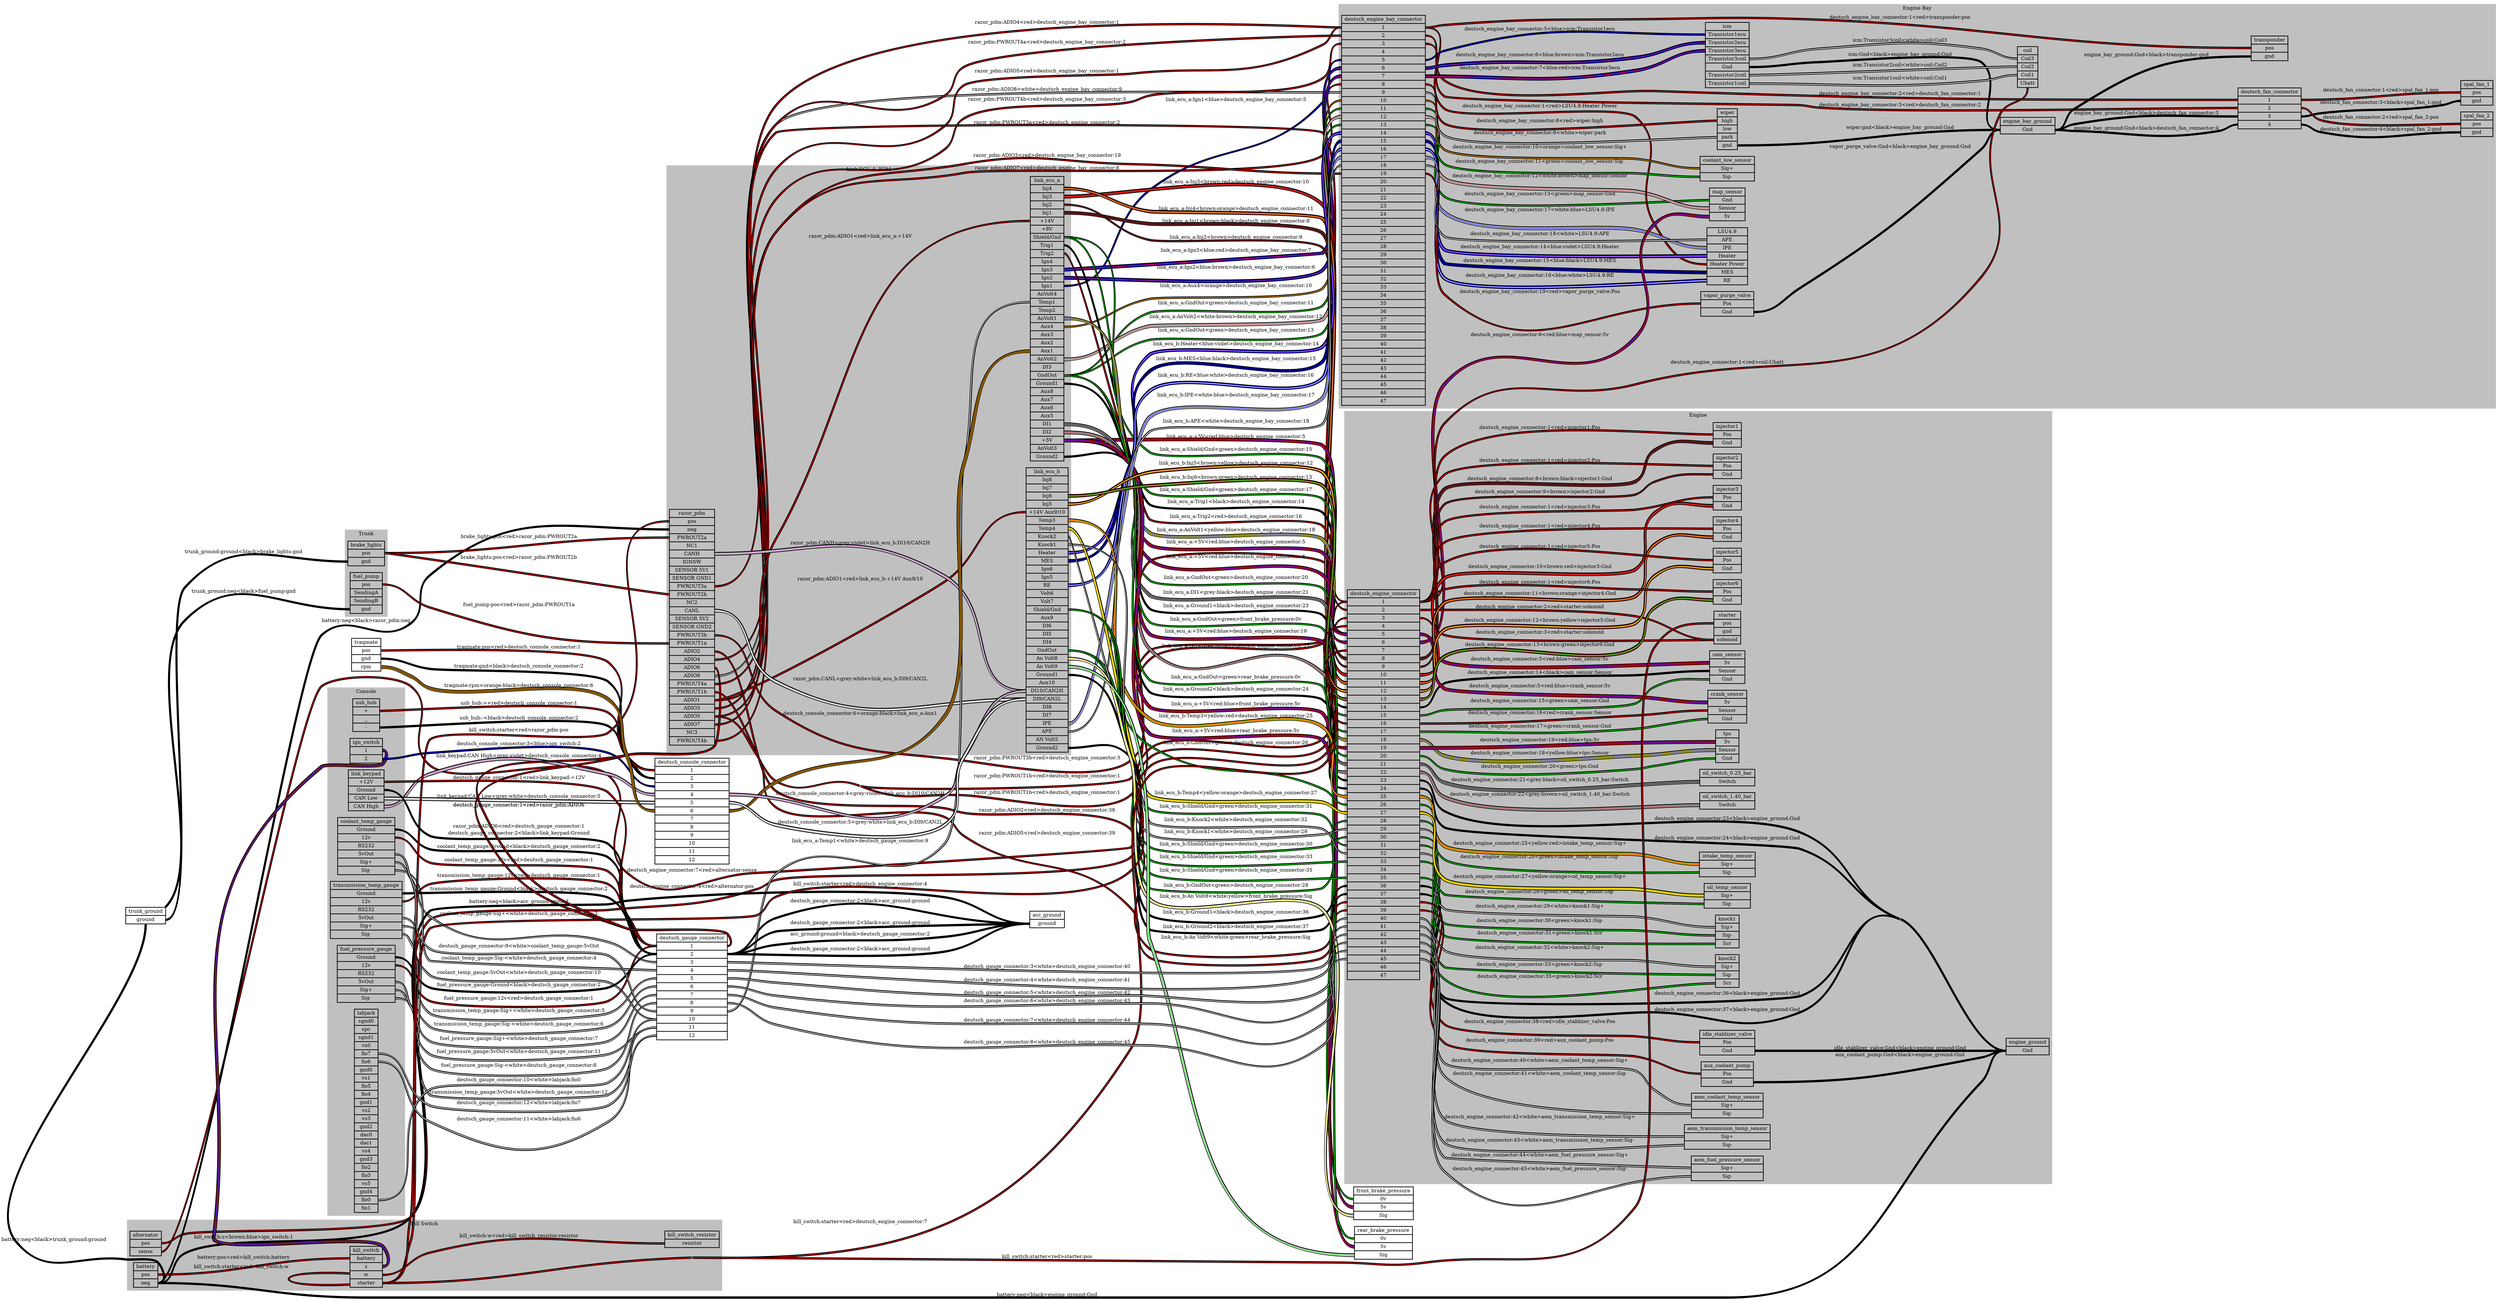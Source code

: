 graph "" {
	graph [bb="0,0,6723,3827.3",
		concentrate=true,
		rankdir=LR,
		ranksep=1.5
	];
	node [label="\N"];
	subgraph "cluster_Engine Bay" {
		graph [bb="3439,8,6715,1153",
			color=grey,
			label="Engine Bay",
			lheight=0.21,
			lp="5077,1141.5",
			lwidth=1.14,
			style=filled
		];
		deutsch_engine_bay_connector	[height=15.347,
			label="deutsch_engine_bay_connector | <1> 1 | <2> 2 | <3> 3 | <4> 4 | <5> 5 | <6> 6 | <7> 7 | <8> 8 | <9> 9 | <10> 10 | <11> 11 | <12> \
12 | <13> 13 | <14> 14 | <15> 15 | <16> 16 | <17> 17 | <18> 18 | <19> 19 | <20> 20 | <21> 21 | <22> 22 | <23> 23 | <24> 24 | <25> \
25 | <26> 26 | <27> 27 | <28> 28 | <29> 29 | <30> 30 | <31> 31 | <32> 32 | <33> 33 | <34> 34 | <35> 35 | <36> 36 | <37> 37 | <38> \
38 | <39> 39 | <40> 40 | <41> 41 | <42> 42 | <43> 43 | <44> 44 | <45> 45 | <46> 46 | <47> 47 ",
			pos="3565.5,569",
			rects="3447,1098,3684,1121 3447,1075,3684,1098 3447,1052,3684,1075 3447,1029,3684,1052 3447,1006,3684,1029 3447,983,3684,1006 3447,960,\
3684,983 3447,937,3684,960 3447,914,3684,937 3447,891,3684,914 3447,868,3684,891 3447,845,3684,868 3447,822,3684,845 3447,799,3684,\
822 3447,776,3684,799 3447,753,3684,776 3447,730,3684,753 3447,707,3684,730 3447,684,3684,707 3447,661,3684,684 3447,638,3684,661 \
3447,615,3684,638 3447,592,3684,615 3447,569,3684,592 3447,546,3684,569 3447,523,3684,546 3447,500,3684,523 3447,477,3684,500 3447,\
454,3684,477 3447,431,3684,454 3447,408,3684,431 3447,385,3684,408 3447,362,3684,385 3447,339,3684,362 3447,316,3684,339 3447,293,\
3684,316 3447,270,3684,293 3447,247,3684,270 3447,224,3684,247 3447,201,3684,224 3447,178,3684,201 3447,155,3684,178 3447,132,3684,\
155 3447,109,3684,132 3447,86,3684,109 3447,63,3684,86 3447,40,3684,63 3447,17,3684,40",
			shape=record,
			style=bold,
			width=3.2917];
		deutsch_fan_connector	[height=1.6111,
			label="deutsch_fan_connector | <1> 1 | <2> 2 | <3> 3 | <4> 4 ",
			pos="6074.5,393",
			rects="5985,427.5,6164,450.5 5985,404.5,6164,427.5 5985,381.5,6164,404.5 5985,358.5,6164,381.5 5985,335.5,6164,358.5",
			shape=record,
			style=bold,
			width=2.4861];
		deutsch_engine_bay_connector:3 -- deutsch_fan_connector:2	[color="black:red:black",
			label="deutsch_engine_bay_connector:3<red>deutsch_fan_connector:2",
			labeltooltip="deutsch_engine_bay_connector:3<red>deutsch_fan_connector:2",
			lp="5028.5,1075.5",
			penwidth=2.5,
			pos="3684,1041 3714.1,1041 3709.4,1072.4 3738,1082 3844,1117.7 4634.2,1092.9 4745,1077 4979.4,1043.4 5043.7,1033.7 5258,933 5587.1,778.43 \
5671.4,722.57 5931,468 5960.3,439.24 5943.9,393 5985,393"];
		deutsch_engine_bay_connector:2 -- deutsch_fan_connector:1	[color="black:red:black",
			label="deutsch_engine_bay_connector:2<red>deutsch_fan_connector:1",
			labeltooltip="deutsch_engine_bay_connector:2<red>deutsch_fan_connector:1",
			lp="5028.5,277.5",
			penwidth=2.5,
			pos="3684,1064 3780.5,1064 3666.2,697.54 3738,633 3760.4,612.9 4256.4,642.78 4279,623 4397.8,519.13 4213.4,375.03 4333,272 4352.6,255.1 \
4773.1,270.06 4799,270 5095.9,269.36 5171.9,240.65 5467,273 5676.3,295.95 5742.3,275.49 5931,369 5959.5,383.13 5953.2,416 5985,416"];
		map_sensor	[height=1.2917,
			label="map_sensor | <Gnd> Gnd | <Sensor> Sensor | <5v> 5v ",
			pos="4539,799",
			rects="4488.5,822,4589.5,845 4488.5,799,4589.5,822 4488.5,776,4589.5,799 4488.5,753,4589.5,776",
			shape=record,
			style=bold,
			width=1.4028];
		deutsch_engine_bay_connector:13 -- map_sensor:Gnd	[color="black:green:black",
			label="deutsch_engine_bay_connector:13<green>map_sensor:Gnd",
			labeltooltip="deutsch_engine_bay_connector:13<green>map_sensor:Gnd",
			lp="4008.5,818.5",
			penwidth=2.5,
			pos="3684,811 4040.9,811 4130.1,811 4487,811"];
		deutsch_engine_bay_connector:12 -- map_sensor:Sensor	[color="black:white:brown:white:black",
			label="deutsch_engine_bay_connector:12<white:brown>map_sensor:Sensor",
			labeltooltip="deutsch_engine_bay_connector:12<white:brown>map_sensor:Sensor",
			lp="4008.5,799.5",
			penwidth=2.5,
			pos="3684,834 3714.4,834 3709.3,801.96 3738,792 4052.5,682.91 4154.1,787 4487,787"];
		"LSU4.9"	[height=2.25,
			label="LSU4.9 | <APE> APE | <IPE> IPE | <Heater> Heater | <Heater Power> Heater Power | <MES> MES | <RE> RE ",
			pos="4539,653",
			rects="4481.5,710.5,4596.5,733.5 4481.5,687.5,4596.5,710.5 4481.5,664.5,4596.5,687.5 4481.5,641.5,4596.5,664.5 4481.5,618.5,4596.5,641.5 \
4481.5,595.5,4596.5,618.5 4481.5,572.5,4596.5,595.5",
			shape=record,
			style=bold,
			width=1.5972];
		deutsch_engine_bay_connector:1 -- "LSU4.9":"Heater Power"	[color="black:red:black",
			label="deutsch_engine_bay_connector:1<red>LSU4.9:Heater Power",
			labeltooltip="deutsch_engine_bay_connector:1<red>LSU4.9:Heater Power",
			lp="4008.5,1074.5",
			penwidth=2.5,
			pos="3684,1087 3709.6,1087 3713,1072.5 3738,1067 3796.9,1054.1 4234,1066.1 4279,1026 4374.2,941.03 4266.3,852.78 4333,744 4376.2,673.52 \
4397.3,630 4480,630"];
		deutsch_engine_bay_connector:14 -- "LSU4.9":Heater	[color="black:blue:violet:blue:black",
			label="deutsch_engine_bay_connector:14<blue:violet>LSU4.9:Heater",
			labeltooltip="deutsch_engine_bay_connector:14<blue:violet>LSU4.9:Heater",
			lp="4008.5,664.5",
			penwidth=2.5,
			pos="3684,788 3747,788 3685.8,692.17 3738,657 3806.4,610.95 4397.6,653 4480,653"];
		deutsch_engine_bay_connector:15 -- "LSU4.9":MES	[color="black:blue:black:blue:black",
			label="deutsch_engine_bay_connector:15<blue:black>LSU4.9:MES",
			labeltooltip="deutsch_engine_bay_connector:15<blue:black>LSU4.9:MES",
			lp="4008.5,623.5",
			penwidth=2.5,
			pos="3684,765 3754.4,765 3680.6,656.79 3738,616 3805.2,568.25 4397.5,607 4480,607"];
		deutsch_engine_bay_connector:16 -- "LSU4.9":RE	[color="black:blue:white:blue:black",
			label="deutsch_engine_bay_connector:16<blue:white>LSU4.9:RE",
			labeltooltip="deutsch_engine_bay_connector:16<blue:white>LSU4.9:RE",
			lp="4008.5,580.5",
			penwidth=2.5,
			pos="3684,742 3762.9,742 3674.3,619.5 3738,573 3804.6,524.37 4397.5,584 4480,584"];
		deutsch_engine_bay_connector:17 -- "LSU4.9":IPE	[color="black:white:blue:white:black",
			label="deutsch_engine_bay_connector:17<white:blue>LSU4.9:IPE",
			labeltooltip="deutsch_engine_bay_connector:17<white:blue>LSU4.9:IPE",
			lp="4008.5,730.5",
			penwidth=2.5,
			pos="3684,719 3948.5,719 4015.6,734.13 4279,710 4369.2,701.74 4389.4,676 4480,676"];
		deutsch_engine_bay_connector:18 -- "LSU4.9":APE	[color="black:white:black",
			label="deutsch_engine_bay_connector:18<white>LSU4.9:APE",
			labeltooltip="deutsch_engine_bay_connector:18<white>LSU4.9:APE",
			lp="4008.5,698.5",
			penwidth=2.5,
			pos="3684,696 3708.1,696 3713.9,692.11 3738,691 3978.2,679.9 4038.6,686.22 4279,691 4368.4,692.78 4390.6,699 4480,699"];
		coolant_low_sensor	[height=0.97222,
			label="coolant_low_sensor | <Sig+> Sig+ | <Sig-> Sig- ",
			pos="4539,899",
			rects="4462,910.5,4616,933.5 4462,887.5,4616,910.5 4462,864.5,4616,887.5",
			shape=record,
			style=bold,
			width=2.1389];
		deutsch_engine_bay_connector:11 -- coolant_low_sensor:"Sig-"	[color="black:green:black",
			label="deutsch_engine_bay_connector:11<green>coolant_low_sensor:Sig-",
			labeltooltip="deutsch_engine_bay_connector:11<green>coolant_low_sensor:Sig-",
			lp="4008.5,863.5",
			penwidth=2.5,
			pos="3684,857 3708,857 3714,856.22 3738,856 3978.4,853.77 4038.9,842.85 4279,856 4360.3,860.45 4379.6,876 4461,876"];
		deutsch_engine_bay_connector:10 -- coolant_low_sensor:"Sig+"	[color="black:orange:black",
			label="deutsch_engine_bay_connector:10<orange>coolant_low_sensor:Sig+",
			labeltooltip="deutsch_engine_bay_connector:10<orange>coolant_low_sensor:Sig+",
			lp="4008.5,901.5",
			penwidth=2.5,
			pos="3684,880 3948.5,880 4014.6,887.26 4279,894 4359.9,896.06 4380.1,899 4461,899"];
		vapor_purge_valve	[height=0.97222,
			label="vapor_purge_valve | <Pos> Pos | <Gnd> Gnd ",
			pos="4539,519",
			rects="4464,530.5,4614,553.5 4464,507.5,4614,530.5 4464,484.5,4614,507.5",
			shape=record,
			style=bold,
			width=2.0833];
		deutsch_engine_bay_connector:19 -- vapor_purge_valve:Pos	[color="black:red:black",
			label="deutsch_engine_bay_connector:19<red>vapor_purge_valve:Pos",
			labeltooltip="deutsch_engine_bay_connector:19<red>vapor_purge_valve:Pos",
			lp="4008.5,539.5",
			penwidth=2.5,
			pos="3684,673 3751.1,673 3683.1,570.52 3738,532 3804,485.75 4382.4,519 4463,519"];
		transponder	[height=0.97222,
			label="transponder | <pos> pos | <gnd> gnd ",
			pos="6074.5,1087",
			rects="6022.5,1098.5,6126.5,1121.5 6022.5,1075.5,6126.5,1098.5 6022.5,1052.5,6126.5,1075.5",
			shape=record,
			style=bold,
			width=1.4444];
		deutsch_engine_bay_connector:1 -- transponder:pos	[color="black:red:black",
			label="deutsch_engine_bay_connector:1<red>transponder:pos",
			labeltooltip="deutsch_engine_bay_connector:1<red>transponder:pos",
			lp="5028.5,1100.5",
			penwidth=2.5,
			pos="3684,1087 3708.3,1087 3713.8,1094 3738,1096 3977.6,1115.8 4038.6,1096.6 4279,1096 5053.5,1094 5247,1087 6021.5,1087"];
		icm	[height=2.5694,
			label="icm | <Transistor1ecu> Transistor1ecu | <Transistor2ecu> Transistor2ecu | <Transistor3ecu> Transistor3ecu | <Transistor3coil> Transistor3coil | <\
Gnd> Gnd | <Transistor2coil> Transistor2coil | <Transistor1coil> Transistor1coil ",
			pos="4539,374",
			rects="4477,443,4601,466 4477,420,4601,443 4477,397,4601,420 4477,374,4601,397 4477,351,4601,374 4477,328,4601,351 4477,305,4601,328 4477,\
282,4601,305",
			shape=record,
			style=bold,
			width=1.7222];
		deutsch_engine_bay_connector:7 -- icm:Transistor3ecu	[color="black:blue:red:blue:black",
			label="deutsch_engine_bay_connector:7<blue:red>icm:Transistor3ecu",
			labeltooltip="deutsch_engine_bay_connector:7<blue:red>icm:Transistor3ecu",
			lp="4008.5,441.5",
			penwidth=2.5,
			pos="3684,949 3799.1,949 3655,513.74 3738,434 3975,206.22 4147.3,386 4476,386"];
		deutsch_engine_bay_connector:5 -- icm:Transistor1ecu	[color="black:blue:black",
			label="deutsch_engine_bay_connector:5<blue>icm:Transistor1ecu",
			labeltooltip="deutsch_engine_bay_connector:5<blue>icm:Transistor1ecu",
			lp="4008.5,1005.5",
			penwidth=2.5,
			pos="3684,995 3717.1,995 4254.6,1007.3 4279,985 4363.1,908.06 4260.3,562.74 4333,475 4375.4,423.9 4409.6,432 4476,432"];
		deutsch_engine_bay_connector:6 -- icm:Transistor2ecu	[color="black:blue:brown:blue:black",
			label="deutsch_engine_bay_connector:6<blue:brown>icm:Transistor2ecu",
			labeltooltip="deutsch_engine_bay_connector:6<blue:brown>icm:Transistor2ecu",
			lp="4008.5,495.5",
			penwidth=2.5,
			pos="3684,972 3792.2,972 3660,563.01 3738,488 3781.4,446.23 4219.3,457.18 4279,449 4367.5,436.87 4386.7,409 4476,409"];
		wiper	[height=1.6111,
			label="wiper | <high> high | <low> low | <park> park | <gnd> gnd ",
			pos="4539,1010",
			rects="4510.5,1044.5,4567.5,1067.5 4510.5,1021.5,4567.5,1044.5 4510.5,998.5,4567.5,1021.5 4510.5,975.5,4567.5,998.5 4510.5,952.5,4567.5,\
975.5",
			shape=record,
			style=bold,
			width=0.79167];
		deutsch_engine_bay_connector:9 -- wiper:park	[color="black:white:black",
			label="deutsch_engine_bay_connector:9<white>wiper:park",
			labeltooltip="deutsch_engine_bay_connector:9<white>wiper:park",
			lp="4008.5,939.5",
			penwidth=2.5,
			pos="3684,903 3708.1,903 3713.9,907.15 3738,909 3978,927.41 4040.6,898.75 4279,932 4383.1,946.52 4403.9,987 4509,987"];
		deutsch_engine_bay_connector:8 -- wiper:high	[color="black:red:black",
			label="deutsch_engine_bay_connector:8<red>wiper:high",
			labeltooltip="deutsch_engine_bay_connector:8<red>wiper:high",
			lp="4008.5,973.5",
			penwidth=2.5,
			pos="3684,926 3709.8,926 3712.8,941.81 3738,947 3973.7,995.51 4041.5,927.84 4279,966 4384.1,982.89 4402.5,1033 4509,1033"];
		spal_fan_1	[height=0.97222,
			label="spal_fan_1 | <pos> pos | <gnd> gnd ",
			pos="6661.5,438",
			rects="6616,449.5,6707,472.5 6616,426.5,6707,449.5 6616,403.5,6707,426.5",
			shape=record,
			style=bold,
			width=1.2639];
		deutsch_fan_connector:3 -- spal_fan_1:gnd	[color="black:black:black",
			label="deutsch_fan_connector:3<black>spal_fan_1:gnd",
			labeltooltip="deutsch_fan_connector:3<black>spal_fan_1:gnd",
			lp="6390,409.5",
			penwidth=2.5,
			pos="6164,370 6188.3,370 6193.8,376.19 6218,379 6370.2,396.73 6410.5,378.87 6562,402 6586.4,405.73 6591.3,415 6616,415"];
		deutsch_fan_connector:1 -- spal_fan_1:pos	[color="black:red:black",
			label="deutsch_fan_connector:1<red>spal_fan_1:pos",
			labeltooltip="deutsch_fan_connector:1<red>spal_fan_1:pos",
			lp="6390,443.5",
			penwidth=2.5,
			pos="6164,416 6264.6,416 6515.4,438 6616,438"];
		spal_fan_2	[height=0.97222,
			label="spal_fan_2 | <pos> pos | <gnd> gnd ",
			pos="6661.5,349",
			rects="6616,360.5,6707,383.5 6616,337.5,6707,360.5 6616,314.5,6707,337.5",
			shape=record,
			style=bold,
			width=1.2639];
		deutsch_fan_connector:4 -- spal_fan_2:gnd	[color="black:black:black",
			label="deutsch_fan_connector:4<black>spal_fan_2:gnd",
			labeltooltip="deutsch_fan_connector:4<black>spal_fan_2:gnd",
			lp="6390,333.5",
			penwidth=2.5,
			pos="6164,347 6189.8,347 6192.7,330.75 6218,326 6391.9,293.38 6439.1,326 6616,326"];
		deutsch_fan_connector:2 -- spal_fan_2:pos	[color="black:red:black",
			label="deutsch_fan_connector:2<red>spal_fan_2:pos",
			labeltooltip="deutsch_fan_connector:2<red>spal_fan_2:pos",
			lp="6390,371.5",
			penwidth=2.5,
			pos="6164,393 6191.2,393 6191.7,371.14 6218,364 6303.4,340.8 6527.5,349 6616,349"];
		engine_bay_ground	[height=0.65278,
			label="engine_bay_ground | <Gnd> Gnd ",
			pos="5389.5,464",
			rects="5312,464,5467,487 5312,441,5467,464",
			shape=record,
			style=bold,
			width=2.1528];
		vapor_purge_valve:Gnd -- engine_bay_ground:Gnd	[color="black:black:black",
			label="vapor_purge_valve:Gnd<black>engine_bay_ground:Gnd",
			labeltooltip="vapor_purge_valve:Gnd<black>engine_bay_ground:Gnd",
			lp="5028.5,496.5",
			penwidth=2.5,
			pos="4615,496 4925.4,496 5001.6,452 5312,452"];
		icm:Gnd -- engine_bay_ground:Gnd	[color="black:black:black",
			label="icm:Gnd<black>engine_bay_ground:Gnd",
			labeltooltip="icm:Gnd<black>engine_bay_ground:Gnd",
			lp="5028.5,440.5",
			penwidth=2.5,
			pos="4602,339 4691.6,339 4710.6,367.48 4799,382 5001.5,415.26 5057.9,387.31 5258,433 5282.8,438.66 5286.6,452 5312,452"];
		coil	[height=1.6111,
			label="coil | <Coil3> Coil3 | <Coil2> Coil2 | <Coil1> Coil1 | <Ubatt> Ubatt ",
			pos="5389.5,340",
			rects="5360.5,374.5,5418.5,397.5 5360.5,351.5,5418.5,374.5 5360.5,328.5,5418.5,351.5 5360.5,305.5,5418.5,328.5 5360.5,282.5,5418.5,305.5",
			shape=record,
			style=bold,
			width=0.80556];
		icm:Transistor3coil -- coil:Coil3	[color="black:white:black",
			label="icm:Transistor3coil<white>coil:Coil3",
			labeltooltip="icm:Transistor3coil<white>coil:Coil3",
			lp="5028.5,370.5",
			penwidth=2.5,
			pos="4602,362 4938.7,362 5022.8,363 5359.5,363"];
		icm:Transistor1coil -- coil:Coil1	[color="black:white:black",
			label="icm:Transistor1coil<white>coil:Coil1",
			labeltooltip="icm:Transistor1coil<white>coil:Coil1",
			lp="5028.5,309.5",
			penwidth=2.5,
			pos="4602,293 4893.6,293 4967.4,278.63 5258,302 5303.5,305.65 5313.9,317 5359.5,317"];
		icm:Transistor2coil -- coil:Coil2	[color="black:white:black",
			label="icm:Transistor2coil<white>coil:Coil2",
			labeltooltip="icm:Transistor2coil<white>coil:Coil2",
			lp="5028.5,347.5",
			penwidth=2.5,
			pos="4602,316 4938.8,316 5022.7,340 5359.5,340"];
		wiper:gnd -- engine_bay_ground:Gnd	[color="black:black:black",
			label="wiper:gnd<black>engine_bay_ground:Gnd",
			labeltooltip="wiper:gnd<black>engine_bay_ground:Gnd",
			lp="5028.5,921.5",
			penwidth=2.5,
			pos="4569,964 4647.8,964 4672.8,974.48 4745,943 5019,823.56 5040,712.52 5258,508 5283.2,484.35 5277.4,452 5312,452"];
		engine_bay_ground:Gnd -- deutsch_fan_connector:3	[color="black:black:black",
			label="engine_bay_ground:Gnd<black>deutsch_fan_connector:3",
			labeltooltip="engine_bay_ground:Gnd<black>deutsch_fan_connector:3",
			lp="5726,456.5",
			penwidth=2.5,
			pos="5467,452 5700.1,452 5751.9,370 5985,370"];
		engine_bay_ground:Gnd -- deutsch_fan_connector:4	[color="black:black:black",
			label="engine_bay_ground:Gnd<black>deutsch_fan_connector:4",
			labeltooltip="engine_bay_ground:Gnd<black>deutsch_fan_connector:4",
			lp="5726,361.5",
			penwidth=2.5,
			pos="5467,452 5516.7,452 5478.4,379.62 5521,354 5697.8,247.76 5778.8,347 5985,347"];
		engine_bay_ground:Gnd -- transponder:gnd	[color="black:black:black",
			label="engine_bay_ground:Gnd<black>transponder:gnd",
			labeltooltip="engine_bay_ground:Gnd<black>transponder:gnd",
			lp="5726,1018.5",
			penwidth=2.5,
			pos="5467,452 5650.5,452 5838,1064 6021.5,1064"];
	}
	subgraph cluster_Engine {
		graph [bb="3455,1161,5458.5,3328",
			color=grey,
			label=Engine,
			lheight=0.21,
			lp="4456.8,3316.5",
			lwidth=0.71,
			style=filled
		];
		deutsch_engine_connector	[height=15.347,
			label="deutsch_engine_connector | <1> 1 | <2> 2 | <3> 3 | <4> 4 | <5> 5 | <6> 6 | <7> 7 | <8> 8 | <9> 9 | <10> 10 | <11> 11 | <12> 12 | <\
13> 13 | <14> 14 | <15> 15 | <16> 16 | <17> 17 | <18> 18 | <19> 19 | <20> 20 | <21> 21 | <22> 22 | <23> 23 | <24> 24 | <25> 25 | <\
26> 26 | <27> 27 | <28> 28 | <29> 29 | <30> 30 | <31> 31 | <32> 32 | <33> 33 | <34> 34 | <35> 35 | <36> 36 | <37> 37 | <38> 38 | <\
39> 39 | <40> 40 | <41> 41 | <42> 42 | <43> 43 | <44> 44 | <45> 45 | <46> 46 | <47> 47 ",
			pos="3565.5,2107",
			rects="3463,2636,3668,2659 3463,2613,3668,2636 3463,2590,3668,2613 3463,2567,3668,2590 3463,2544,3668,2567 3463,2521,3668,2544 3463,2498,\
3668,2521 3463,2475,3668,2498 3463,2452,3668,2475 3463,2429,3668,2452 3463,2406,3668,2429 3463,2383,3668,2406 3463,2360,3668,2383 \
3463,2337,3668,2360 3463,2314,3668,2337 3463,2291,3668,2314 3463,2268,3668,2291 3463,2245,3668,2268 3463,2222,3668,2245 3463,2199,\
3668,2222 3463,2176,3668,2199 3463,2153,3668,2176 3463,2130,3668,2153 3463,2107,3668,2130 3463,2084,3668,2107 3463,2061,3668,2084 \
3463,2038,3668,2061 3463,2015,3668,2038 3463,1992,3668,2015 3463,1969,3668,1992 3463,1946,3668,1969 3463,1923,3668,1946 3463,1900,\
3668,1923 3463,1877,3668,1900 3463,1854,3668,1877 3463,1831,3668,1854 3463,1808,3668,1831 3463,1785,3668,1808 3463,1762,3668,1785 \
3463,1739,3668,1762 3463,1716,3668,1739 3463,1693,3668,1716 3463,1670,3668,1693 3463,1647,3668,1670 3463,1624,3668,1647 3463,1601,\
3668,1624 3463,1578,3668,1601 3463,1555,3668,1578",
			shape=record,
			style=bold,
			width=2.8472];
		starter	[height=1.2917,
			label="starter | <pos> pos | <gnd> gnd | <solenoid> solenoid ",
			pos="4539,3250",
			rects="4501,3273,4577,3296 4501,3250,4577,3273 4501,3227,4577,3250 4501,3204,4577,3227",
			shape=record,
			style=bold,
			width=1.0556];
		deutsch_engine_connector:3 -- starter:solenoid	[color="black:red:black",
			label="deutsch_engine_connector:3<red>starter:solenoid",
			labeltooltip="deutsch_engine_connector:3<red>starter:solenoid",
			lp="4008.5,3012.5",
			penwidth=2.5,
			pos="3669.5,2579 3760.3,2579 3669.9,2921.9 3738,2982 3783.1,3021.8 4231.8,2967.7 4279,3005 4347.9,3059.4 4266.2,3138 4333,3195 4389.9,\
3243.5 4425.2,3215 4500,3215"];
		deutsch_engine_connector:2 -- starter:solenoid	[color="black:red:black",
			label="deutsch_engine_connector:2<red>starter:solenoid",
			labeltooltip="deutsch_engine_connector:2<red>starter:solenoid",
			lp="4008.5,3046.5",
			penwidth=2.5,
			pos="3669.5,2602 3763.6,2602 3667.3,2957.8 3738,3020 3783.2,3059.7 4230.6,3003.3 4279,3039 4338,3082.6 4275.9,3149 4333,3195 4391.2,3241.9 \
4425.2,3215 4500,3215"];
		engine_ground	[height=0.65278,
			label="engine_ground | <Gnd> Gnd ",
			pos="5389.5,1545",
			rects="5328.5,1545,5450.5,1568 5328.5,1522,5450.5,1545",
			shape=record,
			style=bold,
			width=1.6944];
		deutsch_engine_connector:37 -- engine_ground:Gnd	[color="black:black:black",
			label="deutsch_engine_connector:37<black>engine_ground:Gnd",
			labeltooltip="deutsch_engine_connector:37<black>engine_ground:Gnd",
			lp="4539,1648.5",
			penwidth=2.5,
			pos="5029.5,2128 5154,2048.5 5179.6,1534 5327.1,1533;3669.5,1796 3732.1,1796 3684.9,1706.1 3738,1673 3785.5,1643.4 4696.5,1613.1 4745,\
1641 4961.8,1765.9 4816.6,2262.7 5027.5,2128"];
		deutsch_engine_connector:23 -- engine_ground:Gnd	[color="black:black:black",
			label="deutsch_engine_connector:23<black>engine_ground:Gnd",
			labeltooltip="deutsch_engine_connector:23<black>engine_ground:Gnd",
			lp="4539,2157.5",
			penwidth=2.5,
			pos="3669.5,2119 3700.6,2119 3707.1,2129.5 3738,2133 4000.8,2162.7 4068.5,2143.9 4333,2147 4516.1,2149.2 4562,2153.1 4745,2147 4870.8,\
2142.8 4921.6,2196.1 5027.5,2128"];
		deutsch_engine_connector:24 -- engine_ground:Gnd	[color="black:black:black",
			label="deutsch_engine_connector:24<black>engine_ground:Gnd",
			labeltooltip="deutsch_engine_connector:24<black>engine_ground:Gnd",
			lp="4539,2132.5",
			penwidth=2.5,
			pos="3669.5,2095 3688.4,2095 5011.6,2138.1 5027.5,2128"];
		deutsch_engine_connector:36 -- engine_ground:Gnd	[color="black:black:black",
			label="deutsch_engine_connector:36<black>engine_ground:Gnd",
			labeltooltip="deutsch_engine_connector:36<black>engine_ground:Gnd",
			lp="4539,1695.5",
			penwidth=2.5,
			pos="3669.5,1819 3736.8,1819 3680.7,1719.2 3738,1684 3785.7,1654.7 4696,1661 4745,1688 4948.5,1800.3 4831.2,2252.4 5027.5,2128"];
		tps	[height=1.2917,
			label="tps | <5v> 5v | <Sensor> Sensor | <Gnd> Gnd ",
			pos="4539,2389",
			rects="4506,2412,4572,2435 4506,2389,4572,2412 4506,2366,4572,2389 4506,2343,4572,2366",
			shape=record,
			style=bold,
			width=0.91667];
		deutsch_engine_connector:20 -- tps:Gnd	[color="black:green:black",
			label="deutsch_engine_connector:20<green>tps:Gnd",
			labeltooltip="deutsch_engine_connector:20<green>tps:Gnd",
			lp="4008.5,2290.5",
			penwidth=2.5,
			pos="3669.5,2188 3713.7,2188 3697.8,2241.7 3738,2260 3847.6,2309.8 4168.2,2236.2 4279,2283 4309.4,2295.8 4303.1,2320 4333,2334 4402.8,\
2366.5 4428,2354 4505,2354"];
		deutsch_engine_connector:18 -- tps:Sensor	[color="black:yellow:blue:yellow:black",
			label="deutsch_engine_connector:18<yellow:blue>tps:Sensor",
			labeltooltip="deutsch_engine_connector:18<yellow:blue>tps:Sensor",
			lp="4008.5,2328.5",
			penwidth=2.5,
			pos="3669.5,2234 3711.2,2234 3699.6,2281.9 3738,2298 3793.5,2321.3 4219.4,2312.4 4279,2321 4330.2,2328.4 4453.3,2377 4505,2377"];
		deutsch_engine_connector:19 -- tps:"5v"	[color="black:red:blue:red:black",
			label="deutsch_engine_connector:19<red:blue>tps:5v",
			labeltooltip="deutsch_engine_connector:19<red:blue>tps:5v",
			lp="4008.5,2366.5",
			penwidth=2.5,
			pos="3669.5,2211 3732.9,2211 3684.2,2302.6 3738,2336 3789.1,2367.8 4219.2,2352.2 4279,2359 4380.5,2370.5 4402.8,2401 4505,2401"];
		cam_sensor	[height=1.2917,
			label="cam_sensor | <5v> 5v | <Sensor> Sensor | <Gnd> Gnd ",
			pos="4539,2611",
			rects="4489,2634,4589,2657 4489,2611,4589,2634 4489,2588,4589,2611 4489,2565,4589,2588",
			shape=record,
			style=bold,
			width=1.3889];
		deutsch_engine_connector:15 -- cam_sensor:Gnd	[color="black:green:black",
			label="deutsch_engine_connector:15<green>cam_sensor:Gnd",
			labeltooltip="deutsch_engine_connector:15<green>cam_sensor:Gnd",
			lp="4008.5,2482.5",
			penwidth=2.5,
			pos="3669.5,2303 3741.6,2303 3678.1,2409.9 3738,2450 3838,2517 4174.2,2415.8 4279,2475 4316.7,2496.3 4296.2,2533.2 4333,2556 4392,2592.6 \
4418.5,2576 4488,2576"];
		deutsch_engine_connector:14 -- cam_sensor:Sensor	[color="black:black:black",
			label="deutsch_engine_connector:14<black>cam_sensor:Sensor",
			labeltooltip="deutsch_engine_connector:14<black>cam_sensor:Sensor",
			lp="4008.5,2556.5",
			penwidth=2.5,
			pos="3669.5,2326 3763.5,2326 3662.7,2469.8 3738,2526 3786.2,2562 4219.4,2540.7 4279,2549 4373.6,2562.2 4392.5,2599 4488,2599"];
		deutsch_engine_connector:5 -- cam_sensor:"5v"	[color="black:red:blue:red:black",
			label="deutsch_engine_connector:5<red:blue>cam_sensor:5v",
			labeltooltip="deutsch_engine_connector:5<red:blue>cam_sensor:5v",
			lp="4008.5,2594.5",
			penwidth=2.5,
			pos="3669.5,2533 3702.9,2533 3705.5,2556.3 3738,2564 3855.1,2591.9 4159.4,2574.2 4279,2587 4372.7,2597 4393.7,2623 4488,2623"];
		crank_sensor	[height=1.2917,
			label="crank_sensor | <5v> 5v | <Sensor> Sensor | <Gnd> Gnd ",
			pos="4539,2500",
			rects="4484,2523,4594,2546 4484,2500,4594,2523 4484,2477,4594,2500 4484,2454,4594,2477",
			shape=record,
			style=bold,
			width=1.5278];
		deutsch_engine_connector:17 -- crank_sensor:Gnd	[color="black:green:black",
			label="deutsch_engine_connector:17<green>crank_sensor:Gnd",
			labeltooltip="deutsch_engine_connector:17<green>crank_sensor:Gnd",
			lp="4008.5,2404.5",
			penwidth=2.5,
			pos="3669.5,2257 3729.8,2257 3686.4,2342.9 3738,2374 3789.5,2405 4223.2,2374.4 4279,2397 4308.8,2409 4303.8,2431.6 4333,2445 4394.1,2473 \
4415.7,2465 4483,2465"];
		deutsch_engine_connector:16 -- crank_sensor:Sensor	[color="black:red:black",
			label="deutsch_engine_connector:16<red>crank_sensor:Sensor",
			labeltooltip="deutsch_engine_connector:16<red>crank_sensor:Sensor",
			lp="4008.5,2442.5",
			penwidth=2.5,
			pos="3669.5,2280 3735.6,2280 3682.3,2376.5 3738,2412 3788.7,2444.3 4219.5,2426.1 4279,2435 4371.6,2448.8 4389.3,2488 4483,2488"];
		deutsch_engine_connector:5 -- crank_sensor:"5v"	[color="black:red:blue:red:black",
			label="deutsch_engine_connector:5<red:blue>crank_sensor:5v",
			labeltooltip="deutsch_engine_connector:5<red:blue>crank_sensor:5v",
			lp="4008.5,2518.5",
			penwidth=2.5,
			pos="3669.5,2533 3701.5,2533 3706.4,2515.9 3738,2511 3975.5,2473.8 4038.6,2510.4 4279,2511 4369.7,2511.2 4392.3,2512 4483,2512"];
		knock1	[height=1.2917,
			label="knock1 | <Sig+> Sig+ | <Sig-> Sig- | <Scr> Scr ",
			pos="4539,1869",
			rects="4505.5,1892,4572.5,1915 4505.5,1869,4572.5,1892 4505.5,1846,4572.5,1869 4505.5,1823,4572.5,1846",
			shape=record,
			style=bold,
			width=0.93056];
		deutsch_engine_connector:31 -- knock1:Scr	[color="black:green:black",
			label="deutsch_engine_connector:31<green>knock1:Scr",
			labeltooltip="deutsch_engine_connector:31<green>knock1:Scr",
			lp="4008.5,1849.5",
			penwidth=2.5,
			pos="3669.5,1934 3720.5,1934 3692.6,1865.1 3738,1842 3813.9,1803.4 4418.9,1834 4504,1834"];
		deutsch_engine_connector:29 -- knock1:"Sig+"	[color="black:white:black",
			label="deutsch_engine_connector:29<white>knock1:Sig+",
			labeltooltip="deutsch_engine_connector:29<white>knock1:Sig+",
			lp="4008.5,1930.5",
			penwidth=2.5,
			pos="3669.5,1980 3709.1,1980 3701.1,1937.4 3738,1923 3850.1,1879.1 4158.8,1901.8 4279,1895 4379,1889.3 4403.8,1881 4504,1881"];
		deutsch_engine_connector:30 -- knock1:"Sig-"	[color="black:green:black",
			label="deutsch_engine_connector:30<green>knock1:Sig-",
			labeltooltip="deutsch_engine_connector:30<green>knock1:Sig-",
			lp="4008.5,1883.5",
			penwidth=2.5,
			pos="3669.5,1957 3716.6,1957 3695.5,1896.4 3738,1876 3776.4,1857.6 4461.4,1857 4504,1857"];
		knock2	[height=1.2917,
			label="knock2 | <Sig+> Sig+ | <Sig-> Sig- | <Scr> Scr ",
			pos="4539,1758",
			rects="4505.5,1781,4572.5,1804 4505.5,1758,4572.5,1781 4505.5,1735,4572.5,1758 4505.5,1712,4572.5,1735",
			shape=record,
			style=bold,
			width=0.93056];
		deutsch_engine_connector:35 -- knock2:Scr	[color="black:green:black",
			label="deutsch_engine_connector:35<green>knock2:Scr",
			labeltooltip="deutsch_engine_connector:35<green>knock2:Scr",
			lp="4008.5,1734.5",
			penwidth=2.5,
			pos="3669.5,1842 3729,1842 3686.4,1756.5 3738,1727 3885.8,1642.5 4333.8,1723 4504,1723"];
		deutsch_engine_connector:32 -- knock2:"Sig+"	[color="black:white:black",
			label="deutsch_engine_connector:32<white>knock2:Sig+",
			labeltooltip="deutsch_engine_connector:32<white>knock2:Sig+",
			lp="4008.5,1810.5",
			penwidth=2.5,
			pos="3669.5,1911 3726.3,1911 3688.8,1831.4 3738,1803 3790.1,1772.9 4218.9,1782.6 4279,1780 4379,1775.7 4403.9,1770 4504,1770"];
		deutsch_engine_connector:33 -- knock2:"Sig-"	[color="black:green:black",
			label="deutsch_engine_connector:33<green>knock2:Sig-",
			labeltooltip="deutsch_engine_connector:33<green>knock2:Sig-",
			lp="4008.5,1768.5",
			penwidth=2.5,
			pos="3669.5,1888 3733.6,1888 3683.3,1794.4 3738,1761 3774.3,1738.8 4461.4,1746 4504,1746"];
		intake_temp_sensor	[height=0.97222,
			label="intake_temp_sensor | <Sig+> Sig+ | <Sig-> Sig- ",
			pos="4539,2057",
			rects="4460,2068.5,4618,2091.5 4460,2045.5,4618,2068.5 4460,2022.5,4618,2045.5",
			shape=record,
			style=bold,
			width=2.1944];
		deutsch_engine_connector:26 -- intake_temp_sensor:"Sig-"	[color="black:green:black",
			label="deutsch_engine_connector:26<green>intake_temp_sensor:Sig-",
			labeltooltip="deutsch_engine_connector:26<green>intake_temp_sensor:Sig-",
			lp="4008.5,2042.5",
			penwidth=2.5,
			pos="3669.5,2049 3700.6,2049 3707.1,2038.1 3738,2035 4056.8,2002.5 4138.6,2034 4459,2034"];
		deutsch_engine_connector:25 -- intake_temp_sensor:"Sig+"	[color="black:yellow:red:yellow:black",
			label="deutsch_engine_connector:25<yellow:red>intake_temp_sensor:Sig+",
			labeltooltip="deutsch_engine_connector:25<yellow:red>intake_temp_sensor:Sig+",
			lp="4008.5,2078.5",
			penwidth=2.5,
			pos="3669.5,2072 4020.5,2072 4108,2057 4459,2057"];
		oil_temp_sensor	[height=0.97222,
			label="oil_temp_sensor | <Sig+> Sig+ | <Sig-> Sig- ",
			pos="4539,1969",
			rects="4473.5,1980.5,4604.5,2003.5 4473.5,1957.5,4604.5,1980.5 4473.5,1934.5,4604.5,1957.5",
			shape=record,
			style=bold,
			width=1.8194];
		deutsch_engine_connector:28 -- oil_temp_sensor:"Sig-"	[color="black:green:black",
			label="deutsch_engine_connector:28<green>oil_temp_sensor:Sig-",
			labeltooltip="deutsch_engine_connector:28<green>oil_temp_sensor:Sig-",
			lp="4008.5,1964.5",
			penwidth=2.5,
			pos="3669.5,2003 3706.2,2003 3703,1967.9 3738,1957 3815.8,1932.6 4390.4,1946 4472,1946"];
		deutsch_engine_connector:27 -- oil_temp_sensor:"Sig+"	[color="black:yellow:orange:yellow:black",
			label="deutsch_engine_connector:27<yellow:orange>oil_temp_sensor:Sig+",
			labeltooltip="deutsch_engine_connector:27<yellow:orange>oil_temp_sensor:Sig+",
			lp="4008.5,2008.5",
			penwidth=2.5,
			pos="3669.5,2026 3701.9,2026 3706.2,2007.3 3738,2001 3818.1,1985 4390.4,1969 4472,1969"];
		"oil_switch_0.25_bar"	[height=0.65278,
			label="oil_switch_0.25_bar | <Switch> Switch ",
			pos="4539,2301",
			rects="4461,2301,4617,2324 4461,2278,4617,2301",
			shape=record,
			style=bold,
			width=2.1667];
		deutsch_engine_connector:21 -- "oil_switch_0.25_bar":Switch	[color="black:grey:black:grey:black",
			label="deutsch_engine_connector:21<grey:black>oil_switch_0.25_bar:Switch",
			labeltooltip="deutsch_engine_connector:21<grey:black>oil_switch_0.25_bar:Switch",
			lp="4008.5,2252.5",
			penwidth=2.5,
			pos="3669.5,2165 3708.8,2165 3701.3,2207 3738,2221 3850.4,2263.9 4161.9,2217.4 4279,2245 4304.6,2251 4307.8,2261.6 4333,2269 4387.8,2285.2 \
4402.9,2289 4460,2289"];
		"oil_switch_1.40_bar"	[height=0.65278,
			label="oil_switch_1.40_bar | <Switch> Switch ",
			pos="4539,2236",
			rects="4461,2236,4617,2259 4461,2213,4617,2236",
			shape=record,
			style=bold,
			width=2.1667];
		deutsch_engine_connector:22 -- "oil_switch_1.40_bar":Switch	[color="black:grey:brown:grey:black",
			label="deutsch_engine_connector:22<grey:brown>oil_switch_1.40_bar:Switch",
			labeltooltip="deutsch_engine_connector:22<grey:brown>oil_switch_1.40_bar:Switch",
			lp="4008.5,2213.5",
			penwidth=2.5,
			pos="3669.5,2142 3704.8,2142 3704.2,2172 3738,2182 3853.4,2216 4159,2197.4 4279,2206 4359.6,2211.8 4379.2,2224 4460,2224"];
		idle_stablizer_valve	[height=0.97222,
			label="idle_stablizer_valve | <Pos> Pos | <Gnd> Gnd ",
			pos="4539,1556",
			rects="4461,1567.5,4617,1590.5 4461,1544.5,4617,1567.5 4461,1521.5,4617,1544.5",
			shape=record,
			style=bold,
			width=2.1667];
		deutsch_engine_connector:38 -- idle_stablizer_valve:Pos	[color="black:red:black",
			label="deutsch_engine_connector:38<red>idle_stablizer_valve:Pos",
			labeltooltip="deutsch_engine_connector:38<red>idle_stablizer_valve:Pos",
			lp="4008.5,1614.5",
			penwidth=2.5,
			pos="3669.5,1773 3749.3,1773 3673.1,1653.4 3738,1607 3787,1572 4219,1577.7 4279,1573 4359.6,1566.7 4379.2,1556 4460,1556"];
		aux_coolant_pump	[height=0.97222,
			label="aux_coolant_pump | <Pos> Pos | <Gnd> Gnd ",
			pos="4539,1468",
			rects="4465,1479.5,4613,1502.5 4465,1456.5,4613,1479.5 4465,1433.5,4613,1456.5",
			shape=record,
			style=bold,
			width=2.0556];
		deutsch_engine_connector:39 -- aux_coolant_pump:Pos	[color="black:red:black",
			label="deutsch_engine_connector:39<red>aux_coolant_pump:Pos",
			labeltooltip="deutsch_engine_connector:39<red>aux_coolant_pump:Pos",
			lp="4008.5,1561.5",
			penwidth=2.5,
			pos="3669.5,1750 3761.8,1750 3664.6,1610 3738,1554 3785.9,1517.5 4219.6,1526.8 4279,1517 4362.9,1503.1 4378.9,1468 4464,1468"];
		aem_coolant_temp_sensor	[height=0.97222,
			label="aem_coolant_temp_sensor | <Sig+> Sig+ | <Sig-> Sig- ",
			pos="4539,1380",
			rects="4437.5,1391.5,4640.5,1414.5 4437.5,1368.5,4640.5,1391.5 4437.5,1345.5,4640.5,1368.5",
			shape=record,
			style=bold,
			width=2.8194];
		deutsch_engine_connector:41 -- aem_coolant_temp_sensor:"Sig-"	[color="black:white:black",
			label="deutsch_engine_connector:41<white>aem_coolant_temp_sensor:Sig-",
			labeltooltip="deutsch_engine_connector:41<white>aem_coolant_temp_sensor:Sig-",
			lp="4008.5,1468.5",
			penwidth=2.5,
			pos="3669.5,1704 3781.7,1704 3653.8,1535.2 3738,1461 3973.4,1253.7 4122.4,1357 4436,1357"];
		deutsch_engine_connector:40 -- aem_coolant_temp_sensor:"Sig+"	[color="black:white:black",
			label="deutsch_engine_connector:40<white>aem_coolant_temp_sensor:Sig+",
			labeltooltip="deutsch_engine_connector:40<white>aem_coolant_temp_sensor:Sig+",
			lp="4008.5,1505.5",
			penwidth=2.5,
			pos="3669.5,1727 3775.7,1727 3654.1,1563.2 3738,1498 3785.5,1461.1 4223.7,1499.6 4279,1476 4309.6,1462.9 4305.2,1442.4 4333,1424 4374.5,\
1396.5 4386.2,1380 4436,1380"];
		aem_transmission_temp_sensor	[height=0.97222,
			label="aem_transmission_temp_sensor | <Sig+> Sig+ | <Sig-> Sig- ",
			pos="4539,1292",
			rects="4417.5,1303.5,4660.5,1326.5 4417.5,1280.5,4660.5,1303.5 4417.5,1257.5,4660.5,1280.5",
			shape=record,
			style=bold,
			width=3.375];
		deutsch_engine_connector:43 -- aem_transmission_temp_sensor:"Sig-"	[color="black:white:black",
			label="deutsch_engine_connector:43<white>aem_transmission_temp_sensor:Sig-",
			labeltooltip="deutsch_engine_connector:43<white>aem_transmission_temp_sensor:Sig-",
			lp="4008.5,1282.5",
			penwidth=2.5,
			pos="3669.5,1658 3842.4,1658 3605.9,1386.6 3738,1275 3795.6,1226.4 4340.7,1269 4416,1269"];
		deutsch_engine_connector:42 -- aem_transmission_temp_sensor:"Sig+"	[color="black:white:black",
			label="deutsch_engine_connector:42<white>aem_transmission_temp_sensor:Sig+",
			labeltooltip="deutsch_engine_connector:42<white>aem_transmission_temp_sensor:Sig+",
			lp="4008.5,1319.5",
			penwidth=2.5,
			pos="3669.5,1681 3836.3,1681 3611.3,1420.5 3738,1312 3766.6,1287.5 4378.3,1292 4416,1292"];
		aem_fuel_pressure_sensor	[height=0.97222,
			label="aem_fuel_pressure_sensor | <Sig+> Sig+ | <Sig-> Sig- ",
			pos="4539,1204",
			rects="4437,1215.5,4641,1238.5 4437,1192.5,4641,1215.5 4437,1169.5,4641,1192.5",
			shape=record,
			style=bold,
			width=2.8333];
		deutsch_engine_connector:45 -- aem_fuel_pressure_sensor:"Sig-"	[color="black:white:black",
			label="deutsch_engine_connector:45<white>aem_fuel_pressure_sensor:Sig-",
			labeltooltip="deutsch_engine_connector:45<white>aem_fuel_pressure_sensor:Sig-",
			lp="4008.5,1202.5",
			penwidth=2.5,
			pos="3669.5,1612 3763.4,1612 3667,1256.5 3738,1195 3796.6,1144.2 4358.4,1181 4436,1181"];
		deutsch_engine_connector:44 -- aem_fuel_pressure_sensor:"Sig+"	[color="black:white:black",
			label="deutsch_engine_connector:44<white>aem_fuel_pressure_sensor:Sig+",
			labeltooltip="deutsch_engine_connector:44<white>aem_fuel_pressure_sensor:Sig+",
			lp="4008.5,1239.5",
			penwidth=2.5,
			pos="3669.5,1635 3760.3,1635 3669.8,1292 3738,1232 3738.9,1231.2 4434.8,1204 4436,1204"];
		injector1	[height=0.97222,
			label="injector1 | <Pos> Pos | <Gnd> Gnd ",
			pos="4539,3151",
			rects="4499,3162.5,4579,3185.5 4499,3139.5,4579,3162.5 4499,3116.5,4579,3139.5",
			shape=record,
			style=bold,
			width=1.1111];
		deutsch_engine_connector:8 -- injector1:Gnd	[color="black:brown:black:brown:black",
			label="deutsch_engine_connector:8<brown:black>injector1:Gnd",
			labeltooltip="deutsch_engine_connector:8<brown:black>injector1:Gnd",
			lp="4008.5,2932.5",
			penwidth=2.5,
			pos="3669.5,2464 3768.9,2464 3663.7,2840 3738,2906 3783,2945.9 4231.4,2888.2 4279,2925 4345.7,2976.6 4268.7,3052.4 4333,3107 4389.3,3154.9 \
4424.1,3128 4498,3128"];
		deutsch_engine_connector:1 -- injector1:Pos	[color="black:red:black",
			label="deutsch_engine_connector:1<red>injector1:Pos",
			labeltooltip="deutsch_engine_connector:1<red>injector1:Pos",
			lp="4008.5,3223.5",
			penwidth=2.5,
			pos="3669.5,2625 3775.9,2625 3660,3026.6 3738,3099 3986.2,3329.2 4159.4,3151 4498,3151"];
		injector2	[height=0.97222,
			label="injector2 | <Pos> Pos | <Gnd> Gnd ",
			pos="4539,3063",
			rects="4499,3074.5,4579,3097.5 4499,3051.5,4579,3074.5 4499,3028.5,4579,3051.5",
			shape=record,
			style=bold,
			width=1.1111];
		deutsch_engine_connector:9 -- injector2:Gnd	[color="black:brown:black",
			label="deutsch_engine_connector:9<brown>injector2:Gnd",
			labeltooltip="deutsch_engine_connector:9<brown>injector2:Gnd",
			lp="4008.5,2898.5",
			penwidth=2.5,
			pos="3669.5,2441 3765.6,2441 3666.2,2804.1 3738,2868 3782.9,2908 4229.6,2856.7 4279,2891 4329.7,2926.2 4283.8,2981.7 4333,3019 4391.9,\
3063.7 4424.1,3040 4498,3040"];
		deutsch_engine_connector:1 -- injector2:Pos	[color="black:red:black",
			label="deutsch_engine_connector:1<red>injector2:Pos",
			labeltooltip="deutsch_engine_connector:1<red>injector2:Pos",
			lp="4008.5,2974.5",
			penwidth=2.5,
			pos="3669.5,2625 3814.5,2625 3627.2,2850.5 3738,2944 3784,2982.8 4223.7,2943.3 4279,2967 4309.6,2980.1 4304,3002.6 4333,3019 4399.1,3056.3 \
4422.1,3063 4498,3063"];
		injector3	[height=0.97222,
			label="injector3 | <Pos> Pos | <Gnd> Gnd ",
			pos="4539,2975",
			rects="4499,2986.5,4579,3009.5 4499,2963.5,4579,2986.5 4499,2940.5,4579,2963.5",
			shape=record,
			style=bold,
			width=1.1111];
		deutsch_engine_connector:10 -- injector3:Gnd	[color="black:brown:red:brown:black",
			label="deutsch_engine_connector:10<brown:red>injector3:Gnd",
			labeltooltip="deutsch_engine_connector:10<brown:red>injector3:Gnd",
			lp="4008.5,2860.5",
			penwidth=2.5,
			pos="3669.5,2418 3762.3,2418 3668.5,2768.5 3738,2830 3783.1,2869.9 4226.3,2824 4279,2853 4315.9,2873.4 4297,2909.1 4333,2931 4396.2,2969.4 \
4424.1,2952 4498,2952"];
		deutsch_engine_connector:1 -- injector3:Pos	[color="black:red:black",
			label="deutsch_engine_connector:1<red>injector3:Pos",
			labeltooltip="deutsch_engine_connector:1<red>injector3:Pos",
			lp="4008.5,3087.5",
			penwidth=2.5,
			pos="3669.5,2625 3766.9,2625 3663.9,2994.7 3738,3058 3783.7,3097 4221.8,3076.5 4279,3058 4307.2,3048.9 4306.3,3031.7 4333,3019 4401.6,\
2986.5 4422.1,2975 4498,2975"];
		injector4	[height=0.97222,
			label="injector4 | <Pos> Pos | <Gnd> Gnd ",
			pos="4539,2887",
			rects="4499,2898.5,4579,2921.5 4499,2875.5,4579,2898.5 4499,2852.5,4579,2875.5",
			shape=record,
			style=bold,
			width=1.1111];
		deutsch_engine_connector:11 -- injector4:Gnd	[color="black:brown:orange:brown:black",
			label="deutsch_engine_connector:11<brown:orange>injector4:Gnd",
			labeltooltip="deutsch_engine_connector:11<brown:orange>injector4:Gnd",
			lp="4008.5,2784.5",
			penwidth=2.5,
			pos="3669.5,2395 3831.9,2395 3615.1,2647.8 3738,2754 3783.5,2793.3 4225.2,2750.1 4279,2777 4312.9,2794 4299.8,2824.6 4333,2843 4397.7,\
2878.8 4424.1,2864 4498,2864"];
		deutsch_engine_connector:1 -- injector4:Pos	[color="black:red:black",
			label="deutsch_engine_connector:1<red>injector4:Pos",
			labeltooltip="deutsch_engine_connector:1<red>injector4:Pos",
			lp="4008.5,2822.5",
			penwidth=2.5,
			pos="3669.5,2625 3749.7,2625 3672.3,2745.9 3738,2792 3787.2,2826.6 4220.9,2799.5 4279,2815 4305.1,2822 4307.8,2833.2 4333,2843 4403.8,\
2870.4 4422.1,2887 4498,2887"];
		injector5	[height=0.97222,
			label="injector5 | <Pos> Pos | <Gnd> Gnd ",
			pos="4539,2799",
			rects="4499,2810.5,4579,2833.5 4499,2787.5,4579,2810.5 4499,2764.5,4579,2787.5",
			shape=record,
			style=bold,
			width=1.1111];
		deutsch_engine_connector:12 -- injector5:Gnd	[color="black:brown:yellow:brown:black",
			label="deutsch_engine_connector:12<brown:yellow>injector5:Gnd",
			labeltooltip="deutsch_engine_connector:12<brown:yellow>injector5:Gnd",
			lp="4008.5,2708.5",
			penwidth=2.5,
			pos="3669.5,2372 3808.9,2372 3631.1,2588.6 3738,2678 3784.2,2716.6 4223.9,2676.8 4279,2701 4310.1,2714.7 4302.5,2740.1 4333,2755 4399.4,\
2787.6 4424.1,2776 4498,2776"];
		deutsch_engine_connector:1 -- injector5:Pos	[color="black:red:black",
			label="deutsch_engine_connector:1<red>injector5:Pos",
			labeltooltip="deutsch_engine_connector:1<red>injector5:Pos",
			lp="4008.5,2746.5",
			penwidth=2.5,
			pos="3669.5,2625 3720.1,2625 3693.2,2692.4 3738,2716 3791.3,2744 4219.7,2729.1 4279,2739 4303.7,2743.1 4308.9,2748.2 4333,2755 4406.1,\
2775.6 4422.1,2799 4498,2799"];
		injector6	[height=0.97222,
			label="injector6 | <Pos> Pos | <Gnd> Gnd ",
			pos="4539,2711",
			rects="4499,2722.5,4579,2745.5 4499,2699.5,4579,2722.5 4499,2676.5,4579,2699.5",
			shape=record,
			style=bold,
			width=1.1111];
		deutsch_engine_connector:13 -- injector6:Gnd	[color="black:brown:green:brown:black",
			label="deutsch_engine_connector:13<brown:green>injector6:Gnd",
			labeltooltip="deutsch_engine_connector:13<brown:green>injector6:Gnd",
			lp="4008.5,2632.5",
			penwidth=2.5,
			pos="3669.5,2349 3786,2349 3647,2529.3 3738,2602 3785,2639.6 4222.5,2604.3 4279,2625 4307.5,2635.5 4304.9,2655.3 4333,2667 4401.3,2695.4 \
4424.1,2688 4498,2688"];
		deutsch_engine_connector:1 -- injector6:Pos	[color="black:red:black",
			label="deutsch_engine_connector:1<red>injector6:Pos",
			labeltooltip="deutsch_engine_connector:1<red>injector6:Pos",
			lp="4008.5,2670.5",
			penwidth=2.5,
			pos="3669.5,2625 3700.7,2625 3707.1,2636 3738,2640 3976.7,2671 4040.3,2632 4279,2663 4377.8,2675.8 4398.4,2711 4498,2711"];
		idle_stablizer_valve:Gnd -- engine_ground:Gnd	[color="black:black:black",
			label="idle_stablizer_valve:Gnd<black>engine_ground:Gnd",
			labeltooltip="idle_stablizer_valve:Gnd<black>engine_ground:Gnd",
			lp="5028.5,1540.5",
			penwidth=2.5,
			pos="4618,1533 4933.3,1533 5012.2,1533 5327.5,1533"];
		aux_coolant_pump:Gnd -- engine_ground:Gnd	[color="black:black:black",
			label="aux_coolant_pump:Gnd<black>engine_ground:Gnd",
			labeltooltip="aux_coolant_pump:Gnd<black>engine_ground:Gnd",
			lp="5028.5,1521.5",
			penwidth=2.5,
			pos="4614,1445 4901.9,1445 4975.1,1460.5 5258,1514 5289.5,1519.9 5295.5,1533 5327.5,1533"];
	}
	subgraph cluster_Console {
		graph [bb="575.5,2045,794.5,3533",
			color=grey,
			label=Console,
			lheight=0.21,
			lp="685,3521.5",
			lwidth=0.79,
			style=filled
		];
		ign_switch	[height=0.97222,
			label="ign_switch | <1> 1 | <2> 2 ",
			pos="685,2088",
			rects="639,2099.5,731,2122.5 639,2076.5,731,2099.5 639,2053.5,731,2076.5",
			shape=record,
			style=bold,
			width=1.2778];
		link_keypad	[height=1.6111,
			label="link_keypad | <+12V> +12V | <Ground> Ground | <CAN Low> CAN Low | <CAN High> CAN High ",
			pos="685,2310",
			rects="634.5,2344.5,735.5,2367.5 634.5,2321.5,735.5,2344.5 634.5,2298.5,735.5,2321.5 634.5,2275.5,735.5,2298.5 634.5,2252.5,735.5,2275.5",
			shape=record,
			style=bold,
			width=1.4028];
		labjack	[height=8,
			label="labjack | <sgnd0> sgnd0 | < spc>  spc | < sgnd1>  sgnd1 | < vs0>  vs0 | <fio7> fio7 | < fio6>  fio6 | < gnd0>  gnd0 | < vs1>  vs1 | <\
fio5> fio5 | < fio4>  fio4 | < gnd1>  gnd1 | < vs2>  vs2 | <vs3> vs3 | < gnd2>  gnd2 | < dac0>  dac0 | < dac1>  dac1 | <vs4> vs4 | < \
gnd3>  gnd3 | < fio2>  fio2 | < fio3>  fio3 | <vs5> vs5 | < gnd4>  gnd4 | < fio0>  fio0 | < fio1>  fio1 ",
			pos="685,2674",
			rects="651.5,2938.5,718.5,2961.5 651.5,2915.5,718.5,2938.5 651.5,2892.5,718.5,2915.5 651.5,2869.5,718.5,2892.5 651.5,2846.5,718.5,2869.5 \
651.5,2823.5,718.5,2846.5 651.5,2800.5,718.5,2823.5 651.5,2777.5,718.5,2800.5 651.5,2754.5,718.5,2777.5 651.5,2731.5,718.5,2754.5 \
651.5,2708.5,718.5,2731.5 651.5,2685.5,718.5,2708.5 651.5,2662.5,718.5,2685.5 651.5,2639.5,718.5,2662.5 651.5,2616.5,718.5,2639.5 \
651.5,2593.5,718.5,2616.5 651.5,2570.5,718.5,2593.5 651.5,2547.5,718.5,2570.5 651.5,2524.5,718.5,2547.5 651.5,2501.5,718.5,2524.5 \
651.5,2478.5,718.5,2501.5 651.5,2455.5,718.5,2478.5 651.5,2432.5,718.5,2455.5 651.5,2409.5,718.5,2432.5 651.5,2386.5,718.5,2409.5",
			shape=record,
			style=bold,
			width=0.93056];
		usb_hub	[height=1.2917,
			label="usb_hub | <+> + | <_> _ | <-> - ",
			pos="685,2187",
			rects="647,2210,723,2233 647,2187,723,2210 647,2164,723,2187 647,2141,723,2164",
			shape=record,
			style=bold,
			width=1.0556];
		coolant_temp_gauge	[height=2.25,
			label="coolant_temp_gauge | <Ground> Ground | <12v> 12v | <RS232> RS232 | <5vOut> 5vOut | <Sig+> Sig+ | <Sig-> Sig- ",
			pos="685,3421",
			rects="604,3478.5,766,3501.5 604,3455.5,766,3478.5 604,3432.5,766,3455.5 604,3409.5,766,3432.5 604,3386.5,766,3409.5 604,3363.5,766,3386.5 \
604,3340.5,766,3363.5",
			shape=record,
			style=bold,
			width=2.25];
		transmission_temp_gauge	[height=2.25,
			label="transmission_temp_gauge | <Ground> Ground | <12v> 12v | <RS232> RS232 | <5vOut> 5vOut | <Sig+> Sig+ | <Sig-> Sig- ",
			pos="685,3241",
			rects="583.5,3298.5,786.5,3321.5 583.5,3275.5,786.5,3298.5 583.5,3252.5,786.5,3275.5 583.5,3229.5,786.5,3252.5 583.5,3206.5,786.5,3229.5 \
583.5,3183.5,786.5,3206.5 583.5,3160.5,786.5,3183.5",
			shape=record,
			style=bold,
			width=2.8194];
		fuel_pressure_gauge	[height=2.25,
			label="fuel_pressure_gauge | <Ground> Ground | <12v> 12v | <RS232> RS232 | <5vOut> 5vOut | <Sig+> Sig+ | <Sig-> Sig- ",
			pos="685,3061",
			rects="603,3118.5,767,3141.5 603,3095.5,767,3118.5 603,3072.5,767,3095.5 603,3049.5,767,3072.5 603,3026.5,767,3049.5 603,3003.5,767,3026.5 \
603,2980.5,767,3003.5",
			shape=record,
			style=bold,
			width=2.2778];
	}
	subgraph "cluster_Link ECU & PDM" {
		graph [bb="1535.5,1018,2680.5,2687",
			color=grey,
			label="Link ECU & PDM",
			lheight=0.21,
			lp="2108,2675.5",
			lwidth=1.75,
			style=filled
		];
		razor_pdm	[height=9.2778,
			label="razor_pdm | <pos> pos | <neg> neg | <PWROUT2a> PWROUT2a | <NC1> NC1 | <CANH> CANH | <IGNSW> IGNSW | <SENSOR 5V1> SENSOR 5V1 | <SENSOR \
GND1> SENSOR GND1 | <PWROUT3a> PWROUT3a | <PWROUT2b> PWROUT2b | <NC2> NC2 | <CANL> CANL | <SENSOR 5V2> SENSOR 5V2 | <SENSOR GND2> \
SENSOR GND2 | <PWROUT3b> PWROUT3b | <PWROUT1a> PWROUT1a | <ADIO2> ADIO2 | <ADIO4> ADIO4 | <ADIO6> ADIO6 | <ADIO8> ADIO8 | <PWROUT4a> \
PWROUT4a | <PWROUT1b> PWROUT1b | <ADIO1> ADIO1 | <ADIO3> ADIO3 | <ADIO5> ADIO5 | <ADIO7> ADIO7 | <NC3> NC3 | <PWROUT4b> PWROUT4b ",
			pos="1607.5,1741",
			rects="1543.5,2051.5,1671.5,2074.5 1543.5,2028.5,1671.5,2051.5 1543.5,2005.5,1671.5,2028.5 1543.5,1982.5,1671.5,2005.5 1543.5,1959.5,1671.5,\
1982.5 1543.5,1936.5,1671.5,1959.5 1543.5,1913.5,1671.5,1936.5 1543.5,1890.5,1671.5,1913.5 1543.5,1867.5,1671.5,1890.5 1543.5,1844.5,\
1671.5,1867.5 1543.5,1821.5,1671.5,1844.5 1543.5,1798.5,1671.5,1821.5 1543.5,1775.5,1671.5,1798.5 1543.5,1752.5,1671.5,1775.5 1543.5,\
1729.5,1671.5,1752.5 1543.5,1706.5,1671.5,1729.5 1543.5,1683.5,1671.5,1706.5 1543.5,1660.5,1671.5,1683.5 1543.5,1637.5,1671.5,1660.5 \
1543.5,1614.5,1671.5,1637.5 1543.5,1591.5,1671.5,1614.5 1543.5,1568.5,1671.5,1591.5 1543.5,1545.5,1671.5,1568.5 1543.5,1522.5,1671.5,\
1545.5 1543.5,1499.5,1671.5,1522.5 1543.5,1476.5,1671.5,1499.5 1543.5,1453.5,1671.5,1476.5 1543.5,1430.5,1671.5,1453.5 1543.5,1407.5,\
1671.5,1430.5",
			shape=record,
			style=bold,
			width=1.7778];
		link_ecu_a	[height=11.194,
			label="link_ecu_a | <Inj4> Inj4 | <Inj3> Inj3 | <Inj2> Inj2 | <Inj1> Inj1 | <+14V> +14V | <+8V> +8V | <Shield/Gnd> Shield/Gnd | <Trig1> \
Trig1 | <Trig2> Trig2 | <Ign4> Ign4 | <Ign3> Ign3 | <Ign2> Ign2 | <Ign1> Ign1 | <AnVolt4> AnVolt4 | <Temp1> Temp1 | <Temp2> Temp2 | <\
AnVolt1> AnVolt1 | <Aux4> Aux4 | <Aux3> Aux3 | <Aux2> Aux2 | <Aux1> Aux1 | <AnVolt2> AnVolt2 | <DI3> DI3 | <GndOut> GndOut | <Ground1> \
Ground1 | <Aux8> Aux8 | <Aux7> Aux7 | <Aux6> Aux6 | <Aux5> Aux5 | <DI1> DI1 | <DI2> DI2 | <+5V> +5V | <AnVolt3> AnVolt3 | <Ground2> \
Ground2 ",
			pos="2613,2253",
			rects="2565.5,2632.5,2660.5,2655.5 2565.5,2609.5,2660.5,2632.5 2565.5,2586.5,2660.5,2609.5 2565.5,2563.5,2660.5,2586.5 2565.5,2540.5,2660.5,\
2563.5 2565.5,2517.5,2660.5,2540.5 2565.5,2494.5,2660.5,2517.5 2565.5,2471.5,2660.5,2494.5 2565.5,2448.5,2660.5,2471.5 2565.5,2425.5,\
2660.5,2448.5 2565.5,2402.5,2660.5,2425.5 2565.5,2379.5,2660.5,2402.5 2565.5,2356.5,2660.5,2379.5 2565.5,2333.5,2660.5,2356.5 2565.5,\
2310.5,2660.5,2333.5 2565.5,2287.5,2660.5,2310.5 2565.5,2264.5,2660.5,2287.5 2565.5,2241.5,2660.5,2264.5 2565.5,2218.5,2660.5,2241.5 \
2565.5,2195.5,2660.5,2218.5 2565.5,2172.5,2660.5,2195.5 2565.5,2149.5,2660.5,2172.5 2565.5,2126.5,2660.5,2149.5 2565.5,2103.5,2660.5,\
2126.5 2565.5,2080.5,2660.5,2103.5 2565.5,2057.5,2660.5,2080.5 2565.5,2034.5,2660.5,2057.5 2565.5,2011.5,2660.5,2034.5 2565.5,1988.5,\
2660.5,2011.5 2565.5,1965.5,2660.5,1988.5 2565.5,1942.5,2660.5,1965.5 2565.5,1919.5,2660.5,1942.5 2565.5,1896.5,2660.5,1919.5 2565.5,\
1873.5,2660.5,1896.5 2565.5,1850.5,2660.5,1873.5",
			shape=record,
			style=bold,
			width=1.3194];
		razor_pdm:ADIO1 -- link_ecu_a:"+14V"	[color="black:red:black",
			label="razor_pdm:ADIO1<red>link_ecu_a:+14V",
			labeltooltip="razor_pdm:ADIO1<red>link_ecu_a:+14V",
			lp="2084,1689.5",
			penwidth=2.5,
			pos="1672.5,1534 1767.4,1534 1755.4,1628.5 1845,1660 1895.2,1677.7 2281.3,1649 2323,1682 2361.4,1712.4 2515.1,2529 2564,2529"];
		link_ecu_b	[height=11.194,
			label="link_ecu_b | <Inj8> Inj8 | <Inj7> Inj7 | <Inj6> Inj6 | <Inj5> Inj5 | <+14V Aux9/10> +14V Aux9/10 | <Temp3> Temp3 | <Temp4> Temp4 | <\
Knock2> Knock2 | <Knock1> Knock1 | <Heater> Heater | <MES> MES | <Ign6> Ign6 | <Ign5> Ign5 | <RE> RE | <Volt6> Volt6 | <Volt7> Volt7 | <\
Shield/Gnd> Shield/Gnd | <Aux9> Aux9 | <DI6> DI6 | <DI5> DI5 | <DI4> DI4 | <GndOut> GndOut | <An Volt8> An Volt8 | <An Volt9> An \
Volt9 | <Ground1> Ground1 | <Aux10> Aux10 | <DI10/CAN2H> DI10/CAN2H | <DI9/CAN2L> DI9/CAN2L | <DI8> DI8 | <DI7> DI7 | <IPE> IPE | <\
APE> APE | <AN Volt5> AN Volt5 | <Ground2> Ground2 ",
			pos="2613,1429",
			rects="2553.5,1808.5,2672.5,1831.5 2553.5,1785.5,2672.5,1808.5 2553.5,1762.5,2672.5,1785.5 2553.5,1739.5,2672.5,1762.5 2553.5,1716.5,2672.5,\
1739.5 2553.5,1693.5,2672.5,1716.5 2553.5,1670.5,2672.5,1693.5 2553.5,1647.5,2672.5,1670.5 2553.5,1624.5,2672.5,1647.5 2553.5,1601.5,\
2672.5,1624.5 2553.5,1578.5,2672.5,1601.5 2553.5,1555.5,2672.5,1578.5 2553.5,1532.5,2672.5,1555.5 2553.5,1509.5,2672.5,1532.5 2553.5,\
1486.5,2672.5,1509.5 2553.5,1463.5,2672.5,1486.5 2553.5,1440.5,2672.5,1463.5 2553.5,1417.5,2672.5,1440.5 2553.5,1394.5,2672.5,1417.5 \
2553.5,1371.5,2672.5,1394.5 2553.5,1348.5,2672.5,1371.5 2553.5,1325.5,2672.5,1348.5 2553.5,1302.5,2672.5,1325.5 2553.5,1279.5,2672.5,\
1302.5 2553.5,1256.5,2672.5,1279.5 2553.5,1233.5,2672.5,1256.5 2553.5,1210.5,2672.5,1233.5 2553.5,1187.5,2672.5,1210.5 2553.5,1164.5,\
2672.5,1187.5 2553.5,1141.5,2672.5,1164.5 2553.5,1118.5,2672.5,1141.5 2553.5,1095.5,2672.5,1118.5 2553.5,1072.5,2672.5,1095.5 2553.5,\
1049.5,2672.5,1072.5 2553.5,1026.5,2672.5,1049.5",
			shape=record,
			style=bold,
			width=1.6528];
		razor_pdm:ADIO1 -- link_ecu_b:"+14V Aux9/10"	[color="black:red:black",
			label="razor_pdm:ADIO1<red>link_ecu_b:+14V Aux9/10",
			labeltooltip="razor_pdm:ADIO1<red>link_ecu_b:+14V Aux9/10",
			lp="2084,1652.5",
			penwidth=2.5,
			pos="1672.5,1534 1965.8,1534 2036.3,1583.1 2323,1645 2425.8,1667.2 2446.8,1705 2552,1705"];
		razor_pdm:CANH -- link_ecu_b:"DI10/CAN2H"	[color="black:grey:violet:grey:black",
			label="razor_pdm:CANH<grey:violet>link_ecu_b:DI10/CAN2H",
			labeltooltip="razor_pdm:CANH<grey:violet>link_ecu_b:DI10/CAN2H",
			lp="2084,1954.5",
			penwidth=2.5,
			pos="1672.5,1948 1973.2,1948 2099.2,1962.9 2323,1762 2524,1581.6 2281.9,1199 2552,1199"];
		razor_pdm:CANL -- link_ecu_b:"DI9/CAN2L"	[color="black:grey:white:grey:black",
			label="razor_pdm:CANL<grey:white>link_ecu_b:DI9/CAN2L",
			labeltooltip="razor_pdm:CANL<grey:white>link_ecu_b:DI9/CAN2L",
			lp="2084,1750.5",
			penwidth=2.5,
			pos="1672.5,1787 1751.6,1787 1767,1756.3 1845,1743 1950.1,1725.1 2236.4,1763.3 2323,1701 2529.7,1552.4 2297.4,1176 2552,1176"];
	}
	subgraph "cluster_Kill Switch" {
		graph [bb="8,3571,1692.5,3768",
			color=grey,
			label="Kill Switch",
			lheight=0.21,
			lp="850.25,3756.5",
			lwidth=1.08,
			style=filled
		];
		battery	[height=0.97222,
			label="battery | <pos> pos | <neg> neg ",
			pos="60.5,3614",
			rects="26,3625.5,95,3648.5 26,3602.5,95,3625.5 26,3579.5,95,3602.5",
			shape=record,
			style=bold,
			width=0.95833];
		kill_switch	[height=1.6111,
			label="kill_switch | <battery> battery | <z> z | <w> w | <starter> starter ",
			pos="685,3637",
			rects="639,3671.5,731,3694.5 639,3648.5,731,3671.5 639,3625.5,731,3648.5 639,3602.5,731,3625.5 639,3579.5,731,3602.5",
			shape=record,
			style=bold,
			width=1.2778];
		battery:pos -- kill_switch:battery	[color="black:red:black",
			label="battery:pos<red>kill_switch:battery",
			labeltooltip="battery:pos<red>kill_switch:battery",
			lp="338,3661.5",
			penwidth=2.5,
			pos="96.5,3614 338.03,3614 396.47,3660 638,3660"];
		kill_switch:starter -- kill_switch:w	[color="black:red:black",
			label="kill_switch:starter<red>kill_switch:w",
			labeltooltip="kill_switch:starter<red>kill_switch:w",
			lp="331.5,3637",
			penwidth=2.5,
			pos="638.77,3587 563.31,3582.7 466,3585.8 466,3602.5 466,3619.2 563.31,3622.3 638.77,3618"];
		kill_switch_resistor	[height=0.65278,
			label="kill_switch_resistor | <resistor> resistor ",
			pos="1607.5,3602",
			rects="1530.5,3602,1684.5,3625 1530.5,3579,1684.5,3602",
			shape=record,
			style=bold,
			width=2.1389];
		kill_switch:w -- kill_switch_resistor:resistor	[color="black:red:black",
			label="kill_switch:w<red>kill_switch_resistor:resistor",
			labeltooltip="kill_switch:w<red>kill_switch_resistor:resistor",
			lp="1117.5,3618.5",
			penwidth=2.5,
			pos="732,3614 909.3,3614 1352.2,3590 1529.5,3590"];
		alternator	[height=0.97222,
			label="alternator | <pos> pos | <sense> sense ",
			pos="60.5,3702",
			rects="16,3713.5,105,3736.5 16,3690.5,105,3713.5 16,3667.5,105,3690.5",
			shape=record,
			style=bold,
			width=1.2361];
	}
	subgraph cluster_Trunk {
		graph [bb="625,1639,745,1882",
			color=grey,
			label=Trunk,
			lheight=0.21,
			lp="685,1870.5",
			lwidth=0.60,
			style=filled
		];
		brake_lights	[height=0.97222,
			label="brake_lights | <pos> pos | <gnd> gnd ",
			pos="685,1816",
			rects="633,1827.5,737,1850.5 633,1804.5,737,1827.5 633,1781.5,737,1804.5",
			shape=record,
			style=bold,
			width=1.4444];
		fuel_pump	[height=1.6111,
			label="fuel_pump | <pos> pos | <SendingA> SendingA | <SendingB> SendingB | <gnd> gnd ",
			pos="685,1705",
			rects="639.5,1739.5,730.5,1762.5 639.5,1716.5,730.5,1739.5 639.5,1693.5,730.5,1716.5 639.5,1670.5,730.5,1693.5 639.5,1647.5,730.5,1670.5",
			shape=record,
			style=bold,
			width=1.2639];
	}
	battery:neg -- razor_pdm:neg	[color="black:black:black",
		label="battery:neg<black>razor_pdm:neg",
		labeltooltip="battery:neg<black>razor_pdm:neg",
		lp="685,1925.5",
		penwidth=2.5,
		pos="96.5,3591 135.41,3591 134.04,3557.2 171,3545 206.16,3533.4 309.33,3555.6 337,3531;339,3531 879.87,3050.4 13.915,2393.8 559,1918 \
586.19,1894.3 1210.2,1898.9 1370,1937 1452.2,1956.6 1458,2017 1542.5,2017"];
	battery:neg -- engine_ground:Gnd	[color="black:black:black",
		label="battery:neg<black>engine_ground:Gnd",
		labeltooltip="battery:neg<black>engine_ground:Gnd",
		lp="2613,3730.5",
		penwidth=2.5,
		pos="96.5,3591 145.74,3591 126.8,3651.3 171,3673 298.81,3735.8 668.61,3704.9 811,3704 1449.5,3700 3053.7,3770.2 3684,3668 4175.1,3588.3 \
4413,3681.6 4745,3311 5105.7,2908.4 4571.5,2418.3 5027.5,2128"];
	acc_ground	[height=0.65278,
		label="acc_ground | <ground> ground ",
		pos="2613,3305",
		rects="2564,3305,2662,3328 2564,3282,2662,3305",
		shape=record,
		style=bold,
		width=1.3611];
	battery:neg -- acc_ground:ground	[color="black:black:black",
		label="battery:neg<black>acc_ground:ground",
		labeltooltip="battery:neg<black>acc_ground:ground",
		lp="1117.5,3549.5",
		penwidth=2.5,
		pos="339,3531 412.2,3466.1 461.19,3535.7 559,3537 670.99,3538.5 699,3537.8 811,3537 1059.5,3535.2 1122.8,3554.2 1370,3529 1799,3485.3 \
1900.8,3434.8 2323,3347 2429.9,3324.8 2453.6,3293.1 2562.7,3293"];
	trunk_ground	[height=0.65278,
		label="trunk_ground | <ground> ground ",
		pos="60.5,1805",
		rects="4,1805,117,1828 4,1782,117,1805",
		shape=record,
		style=bold,
		width=1.5694];
	battery:neg -- trunk_ground:ground	[color="black:black:black",
		label="battery:neg<black>trunk_ground:ground",
		labeltooltip="battery:neg<black>trunk_ground:ground",
		penwidth=2.5];
	kill_switch:starter -- razor_pdm:pos	[color="black:red:black",
		label="kill_switch:starter<red>razor_pdm:pos",
		labeltooltip="kill_switch:starter<red>razor_pdm:pos",
		lp="1117.5,3521.5",
		penwidth=2.5,
		pos="732,3591 800.3,3591 799.61,3533.7 865,3514 918.82,3497.8 1330.1,3522.6 1370,3483 1433,3420.4 1413,2774.1 1424,2686 1460.3,2396.4 \
1250.6,2040 1542.5,2040"];
	kill_switch:z -- ign_switch:1	[color="black:brown:blue:brown:black",
		label="kill_switch:z<brown:blue>ign_switch:1",
		labeltooltip="kill_switch:z<brown:blue>ign_switch:1",
		lp="338,3554",
		penwidth=2.5,
		pos="732,3637 758.67,3637 749.71,3596 731,3577 693.84,3539.2 291.34,3599.6 254.5,3561.5 249.86,3556.7 253.79,3553.1 254.5,3546.5 322.55,\
2907 69.448,2549 559,2132 588.14,2107.2 704.26,2150.4 731,2123 741.87,2111.9 747.56,2088 732,2088"];
	kill_switch:starter -- deutsch_engine_connector:4	[color="black:red:black",
		label="kill_switch:starter<red>deutsch_engine_connector:4",
		labeltooltip="kill_switch:starter<red>deutsch_engine_connector:4",
		lp="2084,3586.5",
		penwidth=2.5,
		pos="1608.5,3550 1806.4,3537.2 3248.5,3671.8 3393,3536 3472.5,3461.3 3352.6,2557.8 3461.2,2556"];
	kill_switch:starter -- deutsch_engine_connector:7	[color="black:red:black",
		label="kill_switch:starter<red>deutsch_engine_connector:7",
		labeltooltip="kill_switch:starter<red>deutsch_engine_connector:7",
		lp="2084,3495.5",
		penwidth=2.5,
		pos="732,3591 1121.1,3591 1217.9,3569.2 1606.5,3550;1608.5,3550 1691.6,3546.3 1711.5,3533.2 1791,3509 1815.6,3501.5 1820.1,3494.6 1845,\
3488 2281.1,3372.2 2444.2,3537.3 2849,3338 2849,3338 3393,2814 3393,2814 3464.9,2684.1 3313,2487 3461.5,2487"];
	kill_switch:starter -- starter:pos	[color="black:red:black",
		label="kill_switch:starter<red>starter:pos",
		labeltooltip="kill_switch:starter<red>starter:pos",
		lp="2613,3661.5",
		penwidth=2.5,
		pos="732,3591 793.6,3591 804.17,3620.3 865,3630 1190.6,3682.1 1276.8,3654 1606.5,3654 1606.5,3654 1606.5,3654 3566.5,3654 4016.5,3654 \
4050,3262 4500,3262"];
	razor_pdm:ADIO7 -- deutsch_engine_bay_connector:8	[color="black:red:black",
		label="razor_pdm:ADIO7<red>deutsch_engine_bay_connector:8",
		labeltooltip="razor_pdm:ADIO7<red>deutsch_engine_bay_connector:8",
		lp="2613,424.5",
		penwidth=2.5,
		pos="1672.5,1465 2121.8,1465 1507.6,765.66 1845,469 1974.2,355.36 3271.7,397.91 3393,520 3457.1,584.54 3354.5,926 3445.5,926"];
	razor_pdm:ADIO8 -- deutsch_engine_bay_connector:9	[color="black:white:black",
		label="razor_pdm:ADIO8<white>deutsch_engine_bay_connector:9",
		labeltooltip="razor_pdm:ADIO8<white>deutsch_engine_bay_connector:9",
		lp="2613,606.5",
		penwidth=2.5,
		pos="1672.5,1603 2069.7,1603 1569.8,1012.5 1845,726 2000.8,563.82 2624.2,594.66 2849,599 2970,601.33 3301.5,540.87 3393,620 3489.8,703.67 \
3317.6,903 3445.5,903"];
	razor_pdm:ADIO4 -- deutsch_engine_bay_connector:1	[color="black:red:black",
		label="razor_pdm:ADIO4<red>deutsch_engine_bay_connector:1",
		labeltooltip="razor_pdm:ADIO4<red>deutsch_engine_bay_connector:1",
		lp="2613,779.5",
		penwidth=2.5,
		pos="1672.5,1649 2046.2,1649 1567.2,1076 1845,826 1928,751.28 2763.4,700.22 2849,772 2954.5,860.45 2800.1,985.56 2903,1077 2984.2,1149.1 \
3038.7,1099.9 3147,1091"];
	razor_pdm:ADIO3 -- deutsch_engine_bay_connector:19	[color="black:red:black",
		label="razor_pdm:ADIO3<red>deutsch_engine_bay_connector:19",
		labeltooltip="razor_pdm:ADIO3<red>deutsch_engine_bay_connector:19",
		lp="2613,581.5",
		penwidth=2.5,
		pos="1672.5,1511 2075,1511 1546.3,891.77 1845,622 2021.2,462.88 2139.8,584.68 2377,574 2434.9,571.39 3390.9,573.71 3393,575 3435.4,600.42 \
3396.1,673 3445.5,673"];
	razor_pdm:PWROUT4a -- deutsch_engine_bay_connector:2	[color="black:red:black",
		label="razor_pdm:PWROUT4a<red>deutsch_engine_bay_connector:2",
		labeltooltip="razor_pdm:PWROUT4a<red>deutsch_engine_bay_connector:2",
		lp="2613,640.5",
		penwidth=2.5,
		pos="1672.5,1580 2070.6,1580 1550.5,968.9 1845,701 1932.2,621.68 2785.2,626.69 2903,624 3011.9,621.52 3311.6,551.71 3393,624 3466.6,689.37 \
3347,1064 3445.5,1064"];
	razor_pdm:PWROUT4b -- deutsch_engine_bay_connector:3	[color="black:red:black",
		label="razor_pdm:PWROUT4b<red>deutsch_engine_bay_connector:3",
		labeltooltip="razor_pdm:PWROUT4b<red>deutsch_engine_bay_connector:3",
		lp="2613,183.5",
		penwidth=2.5,
		pos="1672.5,1419 2101.6,1419 1538.4,769.21 1845,469 2337.8,-13.436 2963.3,35.61 3393,575 3457.9,656.51 3341.3,1041 3445.5,1041"];
	razor_pdm:ADIO5 -- deutsch_engine_bay_connector:1	[color="black:red:black",
		label="razor_pdm:ADIO5<red>deutsch_engine_bay_connector:1",
		labeltooltip="razor_pdm:ADIO5<red>deutsch_engine_bay_connector:1",
		lp="2613,560.5",
		penwidth=2.5,
		pos="3149,1091 3280.1,1079 3313.6,1087 3445.1,1087;1672.5,1488 2030.6,1488 1598.9,961.14 1845,701 2013.7,522.71 2133.8,586.19 2377,553 \
2584.9,524.63 2693.2,412.47 2849,553 2935.9,631.42 2818.4,996.12 2903,1077 2942.3,1114.5 3092.9,1095.9 3147,1091"];
	razor_pdm:PWROUT3a -- deutsch_engine_connector:2	[color="black:red:black",
		label="razor_pdm:PWROUT3a<red>deutsch_engine_connector:2",
		labeltooltip="razor_pdm:PWROUT3a<red>deutsch_engine_connector:2",
		lp="2613,1009.5",
		penwidth=2.5,
		pos="1672.5,1856 1833.7,1856 1748.9,1666.4 1845,1537 2045,1267.9 2067.4,1130.8 2377,1002 2425.4,981.86 2811.3,965.57 2849,1002 2972.2,\
1120.9 2783.3,2419.6 2903,2542 2941.1,2581 3340.1,2556.7 3393,2570 3425.6,2578.2 3427.9,2602 3461.5,2602"];
	razor_pdm:PWROUT3b -- deutsch_engine_connector:3	[color="black:red:black",
		label="razor_pdm:PWROUT3b<red>deutsch_engine_connector:3",
		labeltooltip="razor_pdm:PWROUT3b<red>deutsch_engine_connector:3",
		lp="2613,968.5",
		penwidth=2.5,
		pos="1672.5,1718 1990.8,1718 1606.1,1233.3 1845,1023 1928.9,949.15 2767.8,884.19 2849,961 3006.5,1110 2749.8,1781.6 2903,1935 2980.1,\
2012.2 3313.8,1888 3393,1963 3493,2057.7 3323.8,2579 3461.5,2579"];
	razor_pdm:PWROUT1b -- deutsch_engine_connector:1	[color="black:red:black",
		label="razor_pdm:PWROUT1b<red>deutsch_engine_connector:1",
		labeltooltip="razor_pdm:PWROUT1b<red>deutsch_engine_connector:1",
		lp="2613,861.5",
		penwidth=2.5,
		pos="2085,840 2120.8,817.23 2818.7,824.22 2849,854 2974.7,977.78 2779.7,2314.8 2903,2441 2941.1,2480 3348.2,2437.9 3393,2469 3455.1,2512.1 \
3386,2624.6 3461.1,2625"];
	razor_pdm:PWROUT1b -- deutsch_engine_connector:1	[color="black:red:black",
		label="razor_pdm:PWROUT1b<red>deutsch_engine_connector:1",
		labeltooltip="razor_pdm:PWROUT1b<red>deutsch_engine_connector:1",
		lp="2613,814.5",
		penwidth=2.5,
		pos="1672.5,1557 1984.3,1557 1614.4,1086.8 1845,877 1924.2,804.95 1992.3,896.83 2083,840;2085,840 2203,766.08 2838.3,796.78 2849,807 \
2944.8,898.52 2809.9,1903.8 2903,1998 2979.7,2075.6 3313.7,1951.1 3393,2026 3490.4,2118 3327.5,2625 3461.5,2625"];
	razor_pdm:ADIO2 -- deutsch_engine_connector:38	[color="black:red:black",
		label="razor_pdm:ADIO2<red>deutsch_engine_connector:38",
		labeltooltip="razor_pdm:ADIO2<red>deutsch_engine_connector:38",
		lp="2613,914.5",
		penwidth=2.5,
		pos="1672.5,1672 2009.8,1672 1586,1149 1845,933 1887.8,897.26 2805.1,872.57 2849,907 2928.2,969.13 2825.6,1062.6 2903,1127 2986.9,1196.7 \
3313.9,1080 3393,1155 3493.3,1250.1 3323.3,1773 3461.5,1773"];
	razor_pdm:ADIO5 -- deutsch_engine_connector:39	[color="black:red:black",
		label="razor_pdm:ADIO5<red>deutsch_engine_connector:39",
		labeltooltip="razor_pdm:ADIO5<red>deutsch_engine_connector:39",
		lp="2613,708.5",
		penwidth=2.5,
		pos="1672.5,1488 1976.5,1488 1627.4,1038.4 1845,826 2018.8,656.34 2135.7,728.96 2377,701 2481.2,688.92 2770,631.96 2849,701 2984.4,819.37 \
2771.1,979.81 2903,1102 2983,1176.1 3313.9,1054.9 3393,1130 3493.6,1225.4 3322.9,1750 3461.5,1750"];
	deutsch_console_connector	[height=4.1667,
		label="deutsch_console_connector | <1> 1 | <2> 2 | <3> 3 | <4> 4 | <5> 5 | <6> 6 | <7> 7 | <8> 8 | <9> 9 | <10> 10 | <11> 11 | <12> 12 ",
		pos="1607.5,2845",
		rects="1502.5,2971.5,1712.5,2994.5 1502.5,2948.5,1712.5,2971.5 1502.5,2925.5,1712.5,2948.5 1502.5,2902.5,1712.5,2925.5 1502.5,2879.5,1712.5,\
2902.5 1502.5,2856.5,1712.5,2879.5 1502.5,2833.5,1712.5,2856.5 1502.5,2810.5,1712.5,2833.5 1502.5,2787.5,1712.5,2810.5 1502.5,2764.5,\
1712.5,2787.5 1502.5,2741.5,1712.5,2764.5 1502.5,2718.5,1712.5,2741.5 1502.5,2695.5,1712.5,2718.5",
		shape=record,
		style=bold,
		width=2.9167];
	razor_pdm:IGNSW -- deutsch_console_connector:3	[color="black:blue:black",
		label="razor_pdm:IGNSW<blue>deutsch_console_connector:3",
		labeltooltip="razor_pdm:IGNSW<blue>deutsch_console_connector:3",
		penwidth=2.5];
	deutsch_gauge_connector	[height=4.1667,
		label="deutsch_gauge_connector | <1> 1 | <2> 2 | <3> 3 | <4> 4 | <5> 5 | <6> 6 | <7> 7 | <8> 8 | <9> 9 | <10> 10 | <11> 11 | <12> 12 ",
		pos="1607.5,3163",
		rects="1507.5,3289.5,1707.5,3312.5 1507.5,3266.5,1707.5,3289.5 1507.5,3243.5,1707.5,3266.5 1507.5,3220.5,1707.5,3243.5 1507.5,3197.5,1707.5,\
3220.5 1507.5,3174.5,1707.5,3197.5 1507.5,3151.5,1707.5,3174.5 1507.5,3128.5,1707.5,3151.5 1507.5,3105.5,1707.5,3128.5 1507.5,3082.5,\
1707.5,3105.5 1507.5,3059.5,1707.5,3082.5 1507.5,3036.5,1707.5,3059.5 1507.5,3013.5,1707.5,3036.5",
		shape=record,
		style=bold,
		width=2.7778];
	razor_pdm:ADIO6 -- deutsch_gauge_connector:1	[color="black:red:black",
		label="razor_pdm:ADIO6<red>deutsch_gauge_connector:1",
		labeltooltip="razor_pdm:ADIO6<red>deutsch_gauge_connector:1",
		lp="1117.5,2928",
		penwidth=2.5,
		pos="1672.5,1626 1722.4,1626 1687.8,2027.8 1671.5,2075 1516,2525.5 1167,2469.8 1012,2920.5 951.24,3097.2 1238,2986.3 1424,3004 1431.8,\
3004.7 1702,3005.4 1707.5,3011 1728.3,3032.2 1738.2,3278 1708.5,3278"];
	link_ecu_a:Ign1 -- deutsch_engine_bay_connector:5	[color="black:blue:black",
		label="link_ecu_a:Ign1<blue>deutsch_engine_bay_connector:5",
		labeltooltip="link_ecu_a:Ign1<blue>deutsch_engine_bay_connector:5",
		lp="3148,1069.5",
		penwidth=2.5,
		pos="2662,2345 2900.9,2345 2798.7,2074.6 2849,1841 2867.3,1756.2 2841,1122.7 2903,1062 2942,1023.9 3342.2,1058.8 3393,1039 3421.4,1027.9 \
3415.1,995 3445.5,995"];
	link_ecu_a:Ign2 -- deutsch_engine_bay_connector:6	[color="black:blue:brown:blue:black",
		label="link_ecu_a:Ign2<blue:brown>deutsch_engine_bay_connector:6",
		labeltooltip="link_ecu_a:Ign2<blue:brown>deutsch_engine_bay_connector:6",
		lp="3148,1027.5",
		penwidth=2.5,
		pos="2662,2368 2910.5,2368 2798.8,2084.4 2849,1841 2867.5,1751.5 2837.5,1083.8 2903,1020 2942,982 3340.5,1015.6 3393,1001 3418.7,993.85 \
3418.8,972 3445.5,972"];
	link_ecu_a:Ign3 -- deutsch_engine_bay_connector:7	[color="black:blue:red:blue:black",
		label="link_ecu_a:Ign3<blue:red>deutsch_engine_bay_connector:7",
		labeltooltip="link_ecu_a:Ign3<blue:red>deutsch_engine_bay_connector:7",
		lp="3148,989.5",
		penwidth=2.5,
		pos="2662,2391 2920.2,2391 2798.9,2094.3 2849,1841 2867.6,1747.2 2834.6,1048.8 2903,982 2922.5,962.97 3366.1,967.06 3393,963 3416.9,959.4 \
3421.4,949 3445.5,949"];
	link_ecu_a:Aux4 -- deutsch_engine_bay_connector:10	[color="black:orange:black",
		label="link_ecu_a:Aux4<orange>deutsch_engine_bay_connector:10",
		labeltooltip="link_ecu_a:Aux4<orange>deutsch_engine_bay_connector:10",
		lp="3148,951.5",
		penwidth=2.5,
		pos="2662,2230 2853.8,2230 2800.8,2026.7 2849,1841 2874.1,1744.4 2831.6,1013.8 2903,944 2941.9,905.89 3342.3,944.89 3393,925 3421.6,913.78 \
3414.8,880 3445.5,880"];
	link_ecu_a:GndOut -- deutsch_engine_bay_connector:11	[color="black:green:black",
		label="link_ecu_a:GndOut<green>deutsch_engine_bay_connector:11",
		labeltooltip="link_ecu_a:GndOut<green>deutsch_engine_bay_connector:11",
		lp="3148,879.5",
		penwidth=2.5,
		pos="2662,2092 2801.1,2092 2801.6,1971.8 2849,1841 2885.8,1739.6 2825.7,947.17 2903,872 2924.6,850.98 3415.3,857 3445.5,857"];
	link_ecu_a:AnVolt2 -- deutsch_engine_bay_connector:12	[color="black:white:brown:white:black",
		label="link_ecu_a:AnVolt2<white:brown>deutsch_engine_bay_connector:12",
		labeltooltip="link_ecu_a:AnVolt2<white:brown>deutsch_engine_bay_connector:12",
		lp="3148,913.5",
		penwidth=2.5,
		pos="2662,2138 2818,2138 2801.4,1989.6 2849,1841 2880.7,1741.9 2828.7,978.88 2903,906 2941.9,867.84 3343.1,908.94 3393,887 3423.3,873.65 \
3412.3,834 3445.5,834"];
	link_ecu_a:GndOut -- deutsch_engine_bay_connector:13	[color="black:green:black",
		label="link_ecu_a:GndOut<green>deutsch_engine_bay_connector:13",
		labeltooltip="link_ecu_a:GndOut<green>deutsch_engine_bay_connector:13",
		lp="3148,844.5",
		penwidth=2.5,
		pos="2662,2092 2801.1,2092 2801.7,1971.8 2849,1841 2887,1735.9 2823.8,915.76 2903,837 2924.4,815.73 3415.3,811 3445.5,811"];
	link_ecu_a:Inj1 -- deutsch_engine_connector:8	[color="black:brown:black:brown:black",
		label="link_ecu_a:Inj1<brown:black>deutsch_engine_connector:8",
		labeltooltip="link_ecu_a:Inj1<brown:black>deutsch_engine_connector:8",
		lp="3148,2802.5",
		penwidth=2.5,
		pos="2662,2552 2727.2,2552 2840.8,2699.6 2903,2719 3110.9,2784 3220.2,2851.5 3393,2719 3486.1,2647.6 3344.1,2464 3461.5,2464"];
	link_ecu_a:Inj2 -- deutsch_engine_connector:9	[color="black:brown:black",
		label="link_ecu_a:Inj2<brown>deutsch_engine_connector:9",
		labeltooltip="link_ecu_a:Inj2<brown>deutsch_engine_connector:9",
		lp="3148,2705.5",
		penwidth=2.5,
		pos="2662,2575 2779,2575 2788.5,2656.9 2903,2681 2956.3,2692.2 3349.5,2713.8 3393,2681 3481.5,2614.2 3350.6,2441 3461.5,2441"];
	link_ecu_a:Inj3 -- deutsch_engine_connector:10	[color="black:brown:red:brown:black",
		label="link_ecu_a:Inj3<brown:red>deutsch_engine_connector:10",
		labeltooltip="link_ecu_a:Inj3<brown:red>deutsch_engine_connector:10",
		lp="3148,2665.5",
		penwidth=2.5,
		pos="2662,2598 2771,2598 2794.5,2633 2903,2643 2957.2,2648 3349.3,2675.4 3393,2643 3477,2580.8 3357,2418 3461.5,2418"];
	link_ecu_a:Inj4 -- deutsch_engine_connector:11	[color="black:brown:orange:brown:black",
		label="link_ecu_a:Inj4<brown:orange>deutsch_engine_connector:11",
		labeltooltip="link_ecu_a:Inj4<brown:orange>deutsch_engine_connector:11",
		lp="3148,2496.5",
		penwidth=2.5,
		pos="2662,2621 2784.1,2621 2785.4,2522 2903,2489 3007.9,2459.5 3293.7,2511 3393,2466 3432.9,2447.9 3417.7,2395 3461.5,2395"];
	link_ecu_a:Trig1 -- deutsch_engine_connector:14	[color="black:black:black",
		label="link_ecu_a:Trig1<black>deutsch_engine_connector:14",
		labeltooltip="link_ecu_a:Trig1<black>deutsch_engine_connector:14",
		lp="3148,2395.5",
		penwidth=2.5,
		pos="2662,2460 2773.8,2460 2792.8,2406.8 2903,2388 3010.5,2369.7 3288.3,2395.4 3393,2365 3426.6,2355.2 3426.5,2326 3461.5,2326"];
	link_ecu_a:"+5V" -- deutsch_engine_connector:5	[color="black:red:blue:red:black",
		label="link_ecu_a:+5V<red:blue>deutsch_engine_connector:5",
		labeltooltip="link_ecu_a:+5V<red:blue>deutsch_engine_connector:5",
		lp="3148,2622.5",
		penwidth=2.5,
		pos="2662,1908 2989.8,1908 2636,2414.8 2903,2605 2925.2,2620.8 3368,2615.7 3393,2605 3433.6,2587.6 3417.3,2533 3461.5,2533"];
	link_ecu_a:"Shield/Gnd" -- deutsch_engine_connector:15	[color="black:green:black",
		label="link_ecu_a:Shield/Gnd<green>deutsch_engine_connector:15",
		labeltooltip="link_ecu_a:Shield/Gnd<green>deutsch_engine_connector:15",
		lp="3148,2454.5",
		penwidth=2.5,
		pos="2662,2483 2770.3,2483 2795.5,2459.8 2903,2447 3011.6,2434 3298.7,2458.3 3393,2403 3439.5,2375.8 3407.6,2303 3461.5,2303"];
	link_ecu_a:Trig2 -- deutsch_engine_connector:16	[color="black:red:black",
		label="link_ecu_a:Trig2<red>deutsch_engine_connector:16",
		labeltooltip="link_ecu_a:Trig2<red>deutsch_engine_connector:16",
		lp="3148,2281.5",
		penwidth=2.5,
		pos="2662,2437 2791.3,2437 2779.4,2311.9 2903,2274 3007.1,2242.1 3284.2,2269.2 3393,2274 3423.5,2275.3 3430.9,2280 3461.5,2280"];
	link_ecu_a:"+5V" -- deutsch_engine_connector:5	[color="black:red:blue:red:black",
		label="link_ecu_a:+5V<red:blue>deutsch_engine_connector:5",
		labeltooltip="link_ecu_a:+5V<red:blue>deutsch_engine_connector:5",
		lp="3148,2591.5",
		penwidth=2.5,
		pos="2662,1908 2973.9,1908 2647.4,2388.3 2903,2567 2947.6,2598.2 3340,2579.4 3393,2567 3426.1,2559.2 3427.5,2533 3461.5,2533"];
	link_ecu_a:"Shield/Gnd" -- deutsch_engine_connector:17	[color="black:green:black",
		label="link_ecu_a:Shield/Gnd<green>deutsch_engine_connector:17",
		labeltooltip="link_ecu_a:Shield/Gnd<green>deutsch_engine_connector:17",
		lp="3148,2319.5",
		penwidth=2.5,
		pos="2662,2483 2793.3,2483 2778.8,2354.8 2903,2312 3006.1,2276.5 3287.2,2315.1 3393,2289 3425.6,2280.9 3427.9,2257 3461.5,2257"];
	link_ecu_a:AnVolt1 -- deutsch_engine_connector:18	[color="black:yellow:blue:yellow:black",
		label="link_ecu_a:AnVolt1<yellow:blue>deutsch_engine_connector:18",
		labeltooltip="link_ecu_a:AnVolt1<yellow:blue>deutsch_engine_connector:18",
		lp="3148,2246.5",
		penwidth=2.5,
		pos="2662,2253 2769.3,2253 2795.8,2242.6 2903,2239 3151.1,2230.7 3213.3,2234 3461.5,2234"];
	link_ecu_a:"+5V" -- deutsch_engine_connector:19	[color="black:red:blue:red:black",
		label="link_ecu_a:+5V<red:blue>deutsch_engine_connector:19",
		labeltooltip="link_ecu_a:+5V<red:blue>deutsch_engine_connector:19",
		lp="3148,2015.5",
		penwidth=2.5,
		pos="2662,1908 2771.6,1908 2794.7,1943.1 2903,1960 3011.1,1976.9 3307.3,1939.9 3393,2008 3467.5,2067.2 3366.3,2211 3461.5,2211"];
	link_ecu_a:GndOut -- deutsch_engine_connector:20	[color="black:green:black",
		label="link_ecu_a:GndOut<green>deutsch_engine_connector:20",
		labeltooltip="link_ecu_a:GndOut<green>deutsch_engine_connector:20",
		lp="3148,2205.5",
		penwidth=2.5,
		pos="2662,2092 2775.3,2092 2791.5,2155 2903,2175 3147.4,2218.8 3213.2,2188 3461.5,2188"];
	link_ecu_a:"+5V" -- deutsch_engine_connector:6	[color="black:red:blue:red:black",
		label="link_ecu_a:+5V<red:blue>deutsch_engine_connector:6",
		labeltooltip="link_ecu_a:+5V<red:blue>deutsch_engine_connector:6",
		lp="3148,2543.5",
		penwidth=2.5,
		pos="2662,1908 2947.7,1908 2667,2343 2903,2504 3005.5,2573.9 3337.4,2510 3461.5,2510"];
	link_ecu_a:DI1 -- deutsch_engine_connector:21	[color="black:grey:black:grey:black",
		label="link_ecu_a:DI1<grey:black>deutsch_engine_connector:21",
		labeltooltip="link_ecu_a:DI1<grey:black>deutsch_engine_connector:21",
		lp="3148,2163.5",
		penwidth=2.5,
		pos="2662,1954 2796.5,1954 2776.4,2091.6 2903,2137 2954.3,2155.4 3338.7,2151.4 3393,2156 3423.6,2158.6 3430.8,2165 3461.5,2165"];
	link_ecu_a:DI2 -- deutsch_engine_connector:22	[color="black:grey:brown:grey:black",
		label="link_ecu_a:DI2<grey:brown>deutsch_engine_connector:22",
		labeltooltip="link_ecu_a:DI2<grey:brown>deutsch_engine_connector:22",
		lp="3148,2125.5",
		penwidth=2.5,
		pos="2662,1931 2792.6,1931 2779.2,2057.5 2903,2099 3006.3,2133.7 3285.9,2097.6 3393,2118 3424.7,2124 3429.2,2142 3461.5,2142"];
	link_ecu_a:Ground1 -- deutsch_engine_connector:23	[color="black:black:black",
		label="link_ecu_a:Ground1<black>deutsch_engine_connector:23",
		labeltooltip="link_ecu_a:Ground1<black>deutsch_engine_connector:23",
		lp="3148,2087.5",
		penwidth=2.5,
		pos="2662,2069 2743.2,2069 3314.6,2058.6 3393,2080 3426.8,2089.2 3426.5,2119 3461.5,2119"];
	link_ecu_a:Ground2 -- deutsch_engine_connector:24	[color="black:black:black",
		label="link_ecu_a:Ground2<black>deutsch_engine_connector:24",
		labeltooltip="link_ecu_a:Ground2<black>deutsch_engine_connector:24",
		lp="3148,1948.5",
		penwidth=2.5,
		pos="2662,1862 2770.2,1862 2795.5,1884.4 2903,1897 3011.6,1909.7 3304.1,1877.4 3393,1941 3453.9,1984.6 3386.6,2095 3461.5,2095"];
	link_ecu_a:Temp1 -- deutsch_gauge_connector:9	[color="black:white:black",
		label="link_ecu_a:Temp1<white>deutsch_gauge_connector:9",
		labeltooltip="link_ecu_a:Temp1<white>deutsch_gauge_connector:9",
		lp="2084,2742.5",
		penwidth=2.5,
		pos="2564,2299 2426.2,2299 2438.7,2419.2 2323,2494 2123.2,2623.1 1989.2,2545.7 1845,2735 1799.4,2794.8 1843.8,3094 1708.5,3094"];
	front_brake_pressure	[height=1.2917,
		label="front_brake_pressure | <0v> 0v | <5v> 5v | <Sig> Sig ",
		pos="3565.5,3494",
		rects="3481,3517,3650,3540 3481,3494,3650,3517 3481,3471,3650,3494 3481,3448,3650,3471",
		shape=record,
		style=bold,
		width=2.3472];
	link_ecu_a:"+5V" -- front_brake_pressure:"5v"	[color="black:red:blue:red:black",
		label="link_ecu_a:+5V<red:blue>front_brake_pressure:5v",
		labeltooltip="link_ecu_a:+5V<red:blue>front_brake_pressure:5v",
		lp="3148,3488.5",
		penwidth=2.5,
		pos="2662,1908 3019.8,1908 2794.7,2337.4 2849,2691 2862,2775.7 2841.5,3400.4 2903,3460 2926,3482.3 3447.4,3482 3479.5,3482"];
	link_ecu_a:GndOut -- front_brake_pressure:"0v"	[color="black:green:black",
		label="link_ecu_a:GndOut<green>front_brake_pressure:0v",
		labeltooltip="link_ecu_a:GndOut<green>front_brake_pressure:0v",
		lp="3148,3585.5",
		penwidth=2.5,
		pos="2662,2092 2940.9,2092 2797.8,2416.9 2849,2691 2865.5,2779.3 2837.8,3436.2 2903,3498 3088.9,3674.3 3223.3,3506 3479.5,3506"];
	rear_brake_pressure	[height=1.2917,
		label="rear_brake_pressure | <0v> 0v | <5v> 5v | <Sig> Sig ",
		pos="3565.5,3382",
		rects="3483.5,3405,3647.5,3428 3483.5,3382,3647.5,3405 3483.5,3359,3647.5,3382 3483.5,3336,3647.5,3359",
		shape=record,
		style=bold,
		width=2.2778];
	link_ecu_a:"+5V" -- rear_brake_pressure:"5v"	[color="black:red:blue:red:black",
		label="link_ecu_a:+5V<red:blue>rear_brake_pressure:5v",
		labeltooltip="link_ecu_a:+5V<red:blue>rear_brake_pressure:5v",
		lp="3148,3374.5",
		penwidth=2.5,
		pos="2662,1908 3019.8,1908 2792.6,2337.7 2849,2691 2860.5,2763.1 2850.3,3295.4 2903,3346 2914.6,3357.2 3466.4,3370 3482.5,3370"];
	link_ecu_a:GndOut -- rear_brake_pressure:"0v"	[color="black:green:black",
		label="link_ecu_a:GndOut<green>rear_brake_pressure:0v",
		labeltooltip="link_ecu_a:GndOut<green>rear_brake_pressure:0v",
		lp="3148,3413.5",
		penwidth=2.5,
		pos="2662,2092 2909.9,2092 2893.1,3374.7 2903,3384 2949.9,3428.1 3418.1,3394 3482.5,3394"];
	link_ecu_b:Heater -- deutsch_engine_bay_connector:14	[color="black:blue:violet:blue:black",
		label="link_ecu_b:Heater<blue:violet>deutsch_engine_bay_connector:14",
		labeltooltip="link_ecu_b:Heater<blue:violet>deutsch_engine_bay_connector:14",
		lp="3148,803.5",
		penwidth=2.5,
		pos="2674,1590 2942.4,1590 2777.5,1270.7 2849,1012 2875.3,916.62 2825.5,857.47 2903,796 2950.2,758.55 3385.2,788 3445.5,788"];
	link_ecu_b:MES -- deutsch_engine_bay_connector:15	[color="black:blue:black:blue:black",
		label="link_ecu_b:MES<blue:black>deutsch_engine_bay_connector:15",
		labeltooltip="link_ecu_b:MES<blue:black>deutsch_engine_bay_connector:15",
		lp="3148,765.5",
		penwidth=2.5,
		pos="2674,1567 2932.6,1567 2783.1,1262.1 2849,1012 2878.4,900.39 2813.3,830.63 2903,758 2945.3,723.74 3338.7,754.39 3393,758 3416.5,759.56 \
3422,765 3445.5,765"];
	link_ecu_b:RE -- deutsch_engine_bay_connector:16	[color="black:blue:white:blue:black",
		label="link_ecu_b:RE<blue:white>deutsch_engine_bay_connector:16",
		labeltooltip="link_ecu_b:RE<blue:white>deutsch_engine_bay_connector:16",
		lp="3148,729.5",
		penwidth=2.5,
		pos="2674,1498 2903.6,1498 2788.9,1233.6 2849,1012 2883.3,885.47 2802.2,805.79 2903,722 2944.9,687.2 3339.5,712.15 3393,722 3417.6,726.52 \
3420.5,742 3445.5,742"];
	link_ecu_b:IPE -- deutsch_engine_bay_connector:17	[color="black:white:blue:white:black",
		label="link_ecu_b:IPE<white:blue>deutsch_engine_bay_connector:17",
		labeltooltip="link_ecu_b:IPE<white:blue>deutsch_engine_bay_connector:17",
		lp="3148,692.5",
		penwidth=2.5,
		pos="2674,1107 2762.5,1107 2797.7,1084.1 2849,1012 2934.4,891.99 2790.7,780.3 2903,685 2944.5,649.78 3340.8,669.57 3393,685 3419.7,692.88 \
3417.7,719 3445.5,719"];
	link_ecu_b:APE -- deutsch_engine_bay_connector:18	[color="black:white:black",
		label="link_ecu_b:APE<white>deutsch_engine_bay_connector:18",
		labeltooltip="link_ecu_b:APE<white>deutsch_engine_bay_connector:18",
		lp="3148,653.5",
		penwidth=2.5,
		pos="2674,1084 2758.1,1084 2797.2,1078.3 2849,1012 2950.3,882.46 2778.5,753.45 2903,646 2944.2,610.42 3342.4,625.78 3393,646 3422.9,657.97 \
3413.3,696 3445.5,696"];
	link_ecu_b:Inj5 -- deutsch_engine_connector:12	[color="black:brown:yellow:brown:black",
		label="link_ecu_b:Inj5<brown:yellow>deutsch_engine_connector:12",
		labeltooltip="link_ecu_b:Inj5<brown:yellow>deutsch_engine_connector:12",
		lp="3148,2054.5",
		penwidth=2.5,
		pos="2674,1728 2766.6,1728 2793.5,1766.9 2849,1841 2899.6,1908.5 2836.6,1970.9 2903,2023 2945.9,2056.7 3351.5,2011.6 3393,2047 3505.3,\
2142.8 3313.9,2372 3461.5,2372"];
	link_ecu_b:Inj6 -- deutsch_engine_connector:13	[color="black:brown:green:brown:black",
		label="link_ecu_b:Inj6<brown:green>deutsch_engine_connector:13",
		labeltooltip="link_ecu_b:Inj6<brown:green>deutsch_engine_connector:13",
		lp="3148,2353.5",
		penwidth=2.5,
		pos="2674,1751 2761.5,1751 2799.4,1769 2849,1841 2910.6,1930.5 2823.5,2253 2903,2327 2922.9,2345.6 3365.8,2344.9 3393,2346 3423.4,2347.3 \
3431,2349 3461.5,2349"];
	link_ecu_b:Temp3 -- deutsch_engine_connector:25	[color="black:yellow:red:yellow:black",
		label="link_ecu_b:Temp3<yellow:red>deutsch_engine_connector:25",
		labeltooltip="link_ecu_b:Temp3<yellow:red>deutsch_engine_connector:25",
		lp="3148,1885.5",
		penwidth=2.5,
		pos="2674,1682 2756.8,1682 3332.3,1821.6 3393,1878 3460,1940.2 3370.1,2072 3461.5,2072"];
	link_ecu_b:GndOut -- deutsch_engine_connector:26	[color="black:green:black",
		label="link_ecu_b:GndOut<green>deutsch_engine_connector:26",
		labeltooltip="link_ecu_b:GndOut<green>deutsch_engine_connector:26",
		lp="3148,1587.5",
		penwidth=2.5,
		pos="2674,1314 2822.4,1314 2768.2,1495 2903,1557 2952.5,1579.8 3352.6,1543.4 3393,1580 3471,1650.7 3356.2,2049 3461.5,2049"];
	link_ecu_b:Temp4 -- deutsch_engine_connector:27	[color="black:yellow:orange:yellow:black",
		label="link_ecu_b:Temp4<yellow:orange>deutsch_engine_connector:27",
		labeltooltip="link_ecu_b:Temp4<yellow:orange>deutsch_engine_connector:27",
		lp="3148,1701.5",
		penwidth=2.5,
		pos="2674,1659 2775.9,1659 2801.2,1665.9 2903,1671 2930.2,1672.4 3372.3,1676.3 3393,1694 3507.5,1791.9 3310.8,2026 3461.5,2026"];
	link_ecu_b:GndOut -- deutsch_engine_connector:28	[color="black:green:black",
		label="link_ecu_b:GndOut<green>deutsch_engine_connector:28",
		labeltooltip="link_ecu_b:GndOut<green>deutsch_engine_connector:28",
		lp="3148,1545.5",
		penwidth=2.5,
		pos="2674,1314 2810.6,1314 2776.4,1467.8 2903,1519 2953.5,1539.4 3352.5,1501.6 3393,1538 3470.7,1607.8 3357.1,2003 3461.5,2003"];
	link_ecu_b:Knock1 -- deutsch_engine_connector:29	[color="black:white:black",
		label="link_ecu_b:Knock1<white>deutsch_engine_connector:29",
		labeltooltip="link_ecu_b:Knock1<white>deutsch_engine_connector:29",
		lp="3148,1659.5",
		penwidth=2.5,
		pos="2674,1613 2776.2,1613 2801,1626.6 2903,1633 2930.2,1634.7 3372.2,1634.4 3393,1652 3506.7,1748.1 3312.6,1980 3461.5,1980"];
	link_ecu_b:"Shield/Gnd" -- deutsch_engine_connector:30	[color="black:green:black",
		label="link_ecu_b:Shield/Gnd<green>deutsch_engine_connector:30",
		labeltooltip="link_ecu_b:Shield/Gnd<green>deutsch_engine_connector:30",
		lp="3148,1621.5",
		penwidth=2.5,
		pos="2674,1429 2799.7,1429 2784.2,1553.9 2903,1595 2954.5,1612.8 3351.5,1578.6 3393,1614 3511.3,1714.9 3306,1957 3461.5,1957"];
	link_ecu_b:"Shield/Gnd" -- deutsch_engine_connector:31	[color="black:green:black",
		label="link_ecu_b:Shield/Gnd<green>deutsch_engine_connector:31",
		labeltooltip="link_ecu_b:Shield/Gnd<green>deutsch_engine_connector:31",
		lp="3148,1507.5",
		penwidth=2.5,
		pos="2674,1429 2778.4,1429 2799.5,1467.4 2903,1481 2930,1484.6 3372.6,1481.9 3393,1500 3466,1564.9 3363.9,1934 3461.5,1934"];
	link_ecu_b:Knock2 -- deutsch_engine_connector:32	[color="black:white:black",
		label="link_ecu_b:Knock2<white>deutsch_engine_connector:32",
		labeltooltip="link_ecu_b:Knock2<white>deutsch_engine_connector:32",
		lp="3148,1469.5",
		penwidth=2.5,
		pos="2674,1636 2801.8,1636 2781.9,1502.8 2903,1462 2928.8,1453.3 3372.4,1444.3 3393,1462 3469.6,1527.8 3360.6,1911 3461.5,1911"];
	link_ecu_b:"Shield/Gnd" -- deutsch_engine_connector:33	[color="black:green:black",
		label="link_ecu_b:Shield/Gnd<green>deutsch_engine_connector:33",
		labeltooltip="link_ecu_b:Shield/Gnd<green>deutsch_engine_connector:33",
		lp="3148,1439.5",
		penwidth=2.5,
		pos="2674,1429 2753.9,1429 3332.6,1379.7 3393,1432 3470.5,1499 3359,1888 3461.5,1888"];
	link_ecu_b:"Shield/Gnd" -- deutsch_engine_connector:35	[color="black:green:black",
		label="link_ecu_b:Shield/Gnd<green>deutsch_engine_connector:35",
		labeltooltip="link_ecu_b:Shield/Gnd<green>deutsch_engine_connector:35",
		lp="3148,1395.5",
		penwidth=2.5,
		pos="2674,1429 2777.4,1429 2800,1397.1 2903,1388 3011.5,1378.4 3310.5,1317 3393,1388 3470.3,1454.5 3359.5,1842 3461.5,1842"];
	link_ecu_b:Ground1 -- deutsch_engine_connector:36	[color="black:black:black",
		label="link_ecu_b:Ground1<black>deutsch_engine_connector:36",
		labeltooltip="link_ecu_b:Ground1<black>deutsch_engine_connector:36",
		lp="3148,1342.5",
		penwidth=2.5,
		pos="2674,1245 2835,1245 3278.2,1222.1 3393,1335 3470.4,1411.2 3352.9,1819 3461.5,1819"];
	link_ecu_b:Ground2 -- deutsch_engine_connector:37	[color="black:black:black",
		label="link_ecu_b:Ground2<black>deutsch_engine_connector:37",
		labeltooltip="link_ecu_b:Ground2<black>deutsch_engine_connector:37",
		lp="3148,1231.5",
		penwidth=2.5,
		pos="2674,1038 2788.3,1038 2794,1120.6 2903,1155 3007.9,1188.1 3316.1,1145.4 3393,1224 3482.6,1315.5 3333.5,1796 3461.5,1796"];
	link_ecu_b:"An Volt8" -- front_brake_pressure:Sig	[color="black:white:yellow:white:black",
		label="link_ecu_b:An Volt8<white:yellow>front_brake_pressure:Sig",
		labeltooltip="link_ecu_b:An Volt8<white:yellow>front_brake_pressure:Sig",
		lp="3148,3448.5",
		penwidth=2.5,
		pos="2674,1291 2930.5,1291 2805.3,1588.2 2849,1841 2864,1927.6 2841,3359.7 2903,3422 2922.2,3441.3 3366,3437.7 3393,3441 3432,3445.8 \
3440.2,3459 3479.5,3459"];
	link_ecu_b:"An Volt9" -- rear_brake_pressure:Sig	[color="black:white:green:white:black",
		label="link_ecu_b:An Volt9<white:green>rear_brake_pressure:Sig",
		labeltooltip="link_ecu_b:An Volt9<white:green>rear_brake_pressure:Sig",
		lp="3148,3327.5",
		penwidth=2.5,
		pos="2674,1268 2940.3,1268 2802.4,1578.8 2849,1841 2886.9,2054.2 2812.9,2617.1 2903,2814 2975.8,2973.1 3307.5,3347 3482.5,3347"];
	link_keypad:"CAN High" -- deutsch_console_connector:4	[color="black:grey:violet:grey:black",
		label="link_keypad:CAN High<grey:violet>deutsch_console_connector:4",
		labeltooltip="link_keypad:CAN High<grey:violet>deutsch_console_connector:4",
		lp="1117.5,2340.5",
		penwidth=2.5,
		pos="737,2264 1020,2264 1165.8,2137 1370,2333 1428,2388.7 1403.3,2613.2 1424,2691 1448.5,2783.1 1406.2,2891 1501.5,2891"];
	link_keypad:"CAN Low" -- deutsch_console_connector:5	[color="black:grey:white:grey:black",
		label="link_keypad:CAN Low<grey:white>deutsch_console_connector:5",
		labeltooltip="link_keypad:CAN Low<grey:white>deutsch_console_connector:5",
		lp="1117.5,2595.5",
		penwidth=2.5,
		pos="737,2287 830.52,2287 788.31,2400.5 865,2454 1055.4,2586.9 1191.7,2439.2 1370,2588 1475.5,2676.1 1364,2868 1501.5,2868"];
	usb_hub:"+" -- deutsch_console_connector:1	[color="black:red:black",
		label="usb_hub:+<red>deutsch_console_connector:1",
		labeltooltip="usb_hub:+<red>deutsch_console_connector:1",
		lp="1117.5,2442.5",
		penwidth=2.5,
		pos="724,2199 767.33,2199 782.16,2210.7 811,2243 857.06,2294.6 810.08,2346.9 865,2389 954.46,2457.5 1285.8,2360.1 1370,2435 1459.9,2514.9 \
1381.2,2960 1501.5,2960"];
	usb_hub:"-" -- deutsch_console_connector:2	[color="black:black:black",
		label="usb_hub:-<black>deutsch_console_connector:2",
		labeltooltip="usb_hub:-<black>deutsch_console_connector:2",
		lp="1117.5,2211.5",
		penwidth=2.5,
		pos="724,2152 868.02,2152 1266.6,2103.7 1370,2204 1488.8,2319.2 1336,2937 1501.5,2937"];
	coolant_temp_gauge:"12v" -- deutsch_gauge_connector:1	[color="black:red:black",
		label="coolant_temp_gauge:12v<red>deutsch_gauge_connector:1",
		labeltooltip="coolant_temp_gauge:12v<red>deutsch_gauge_connector:1",
		lp="1117.5,3471.5",
		penwidth=2.5,
		pos="767,3444 810.74,3444 821.31,3451 865,3453 921.05,3455.6 1319.6,3477.6 1370,3453 1458.6,3409.7 1407.9,3278 1506.5,3278"];
	coolant_temp_gauge:Ground -- deutsch_gauge_connector:2	[color="black:black:black",
		label="coolant_temp_gauge:Ground<black>deutsch_gauge_connector:2",
		labeltooltip="coolant_temp_gauge:Ground<black>deutsch_gauge_connector:2",
		lp="1117.5,3441.5",
		penwidth=2.5,
		pos="767,3467 812.96,3467 819.79,3442.3 865,3434 920.23,3423.9 1319.5,3439.5 1370,3415 1454.1,3374.3 1413,3255 1506.5,3255"];
	coolant_temp_gauge:"Sig+" -- deutsch_gauge_connector:3	[color="black:white:black",
		label="coolant_temp_gauge:Sig+<white>deutsch_gauge_connector:3",
		labeltooltip="coolant_temp_gauge:Sig+<white>deutsch_gauge_connector:3",
		lp="1117.5,3213.5",
		penwidth=2.5,
		pos="767,3375 794.66,3375 795.46,3353.9 811,3331 845,3280.9 814.43,3239.2 865,3206 911.89,3175.2 1314.1,3200.7 1370,3206 1431.5,3211.8 \
1444.7,3232 1506.5,3232"];
	coolant_temp_gauge:"Sig-" -- deutsch_gauge_connector:4	[color="black:white:black",
		label="coolant_temp_gauge:Sig-<white>deutsch_gauge_connector:4",
		labeltooltip="coolant_temp_gauge:Sig-<white>deutsch_gauge_connector:4",
		lp="1117.5,3179.5",
		penwidth=2.5,
		pos="767,3352 788.67,3352 796.61,3347.2 811,3331 860.57,3275.2 804.33,3215.5 865,3172 910.61,3139.3 1314.4,3164.6 1370,3172 1432.3,3180.3 \
1443.6,3209 1506.5,3209"];
	coolant_temp_gauge:"5vOut" -- deutsch_gauge_connector:10	[color="black:white:black",
		label="coolant_temp_gauge:5vOut<white>deutsch_gauge_connector:10",
		labeltooltip="coolant_temp_gauge:5vOut<white>deutsch_gauge_connector:10",
		lp="1117.5,2909.5",
		penwidth=2.5,
		pos="767,3398 879.35,3398 780.74,2976.3 865,2902 886.04,2883.4 1346,2887.5 1370,2902 1413.9,2928.5 1391.4,2964.4 1424,3004 1454,3040.5 \
1459.3,3071 1506.5,3071"];
	transmission_temp_gauge:"12v" -- deutsch_gauge_connector:1	[color="black:red:black",
		label="transmission_temp_gauge:12v<red>deutsch_gauge_connector:1",
		labeltooltip="transmission_temp_gauge:12v<red>deutsch_gauge_connector:1",
		lp="1117.5,3321.5",
		penwidth=2.5,
		pos="788,3264 825.97,3264 827.98,3292.6 865,3301 974.42,3325.9 1258.2,3310.4 1370,3301 1431.3,3295.9 1445,3278 1506.5,3278"];
	transmission_temp_gauge:Ground -- deutsch_gauge_connector:2	[color="black:black:black",
		label="transmission_temp_gauge:Ground<black>deutsch_gauge_connector:2",
		labeltooltip="transmission_temp_gauge:Ground<black>deutsch_gauge_connector:2",
		lp="1117.5,3361.5",
		penwidth=2.5,
		pos="788,3287 827.86,3287 826.57,3322.4 865,3333 973.18,3362.9 1261.5,3361.8 1370,3333 1437.5,3315.1 1436.6,3255 1506.5,3255"];
	transmission_temp_gauge:"Sig+" -- deutsch_gauge_connector:5	[color="black:white:black",
		label="transmission_temp_gauge:Sig+<white>deutsch_gauge_connector:5",
		labeltooltip="transmission_temp_gauge:Sig+<white>deutsch_gauge_connector:5",
		lp="1117.5,3141.5",
		penwidth=2.5,
		pos="788,3195 831.66,3195 823.77,3148.4 865,3134 970.98,3097.1 1259.6,3113.7 1370,3134 1433.8,3145.7 1441.6,3186 1506.5,3186"];
	transmission_temp_gauge:"Sig-" -- deutsch_gauge_connector:6	[color="black:white:black",
		label="transmission_temp_gauge:Sig-<white>deutsch_gauge_connector:6",
		labeltooltip="transmission_temp_gauge:Sig-<white>deutsch_gauge_connector:6",
		lp="1117.5,3027.5",
		penwidth=2.5,
		pos="788,3172 801.84,3172 803.06,3162.3 811,3151 847.12,3099.4 812.67,3055 865,3020 911.63,2988.8 1318.4,2997.9 1370,3020 1450.8,3054.6 \
1418.6,3163 1506.5,3163"];
	transmission_temp_gauge:"5vOut" -- deutsch_gauge_connector:12	[color="black:white:black",
		label="transmission_temp_gauge:5vOut<white>deutsch_gauge_connector:12",
		labeltooltip="transmission_temp_gauge:5vOut<white>deutsch_gauge_connector:12",
		lp="1117.5,2870.5",
		penwidth=2.5,
		pos="788,3218 949.45,3218 740.77,2966.1 865,2863 886.59,2845.1 1346.9,2847.1 1370,2863 1425.3,2901 1373.9,2959.4 1424,3004 1452.3,3029.2 \
1468.7,3025 1506.5,3025"];
	fuel_pressure_gauge:"12v" -- deutsch_gauge_connector:1	[color="black:red:black",
		label="fuel_pressure_gauge:12v<red>deutsch_gauge_connector:1",
		labeltooltip="fuel_pressure_gauge:12v<red>deutsch_gauge_connector:1",
		lp="1117.5,3255.5",
		penwidth=2.5,
		pos="768,3084 844.06,3084 798.5,3188.1 865,3225 914.11,3252.3 1314.3,3240.7 1370,3248 1431.6,3256.1 1444.4,3278 1506.5,3278"];
	fuel_pressure_gauge:Ground -- deutsch_gauge_connector:2	[color="black:black:black",
		label="fuel_pressure_gauge:Ground<black>deutsch_gauge_connector:2",
		labeltooltip="fuel_pressure_gauge:Ground<black>deutsch_gauge_connector:2",
		lp="1117.5,3283.5",
		penwidth=2.5,
		pos="768,3107 795.34,3107 795.3,3128.6 811,3151 842.73,3196.2 818.2,3233.6 865,3263 912.52,3292.8 1313.9,3264.6 1370,3263 1430.7,3261.2 \
1445.7,3255 1506.5,3255"];
	fuel_pressure_gauge:"Sig+" -- deutsch_gauge_connector:7	[color="black:white:black",
		label="fuel_pressure_gauge:Sig+<white>deutsch_gauge_connector:7",
		labeltooltip="fuel_pressure_gauge:Sig+<white>deutsch_gauge_connector:7",
		lp="1117.5,2794.5",
		penwidth=2.5,
		pos="768,3015 795.34,3015 797.18,2994.6 811,2971 854.06,2897.5 796.78,2838.1 865,2787 887.46,2770.2 1347.9,2769.7 1370,2787 1448.3,2848.2 \
1385.8,2912.3 1424,3004 1451.2,3069.3 1435.8,3140 1506.5,3140"];
	fuel_pressure_gauge:"Sig-" -- deutsch_gauge_connector:8	[color="black:white:black",
		label="fuel_pressure_gauge:Sig-<white>deutsch_gauge_connector:8",
		labeltooltip="fuel_pressure_gauge:Sig-<white>deutsch_gauge_connector:8",
		lp="1117.5,2762.5",
		penwidth=2.5,
		pos="768,2992 891.15,2992 834.67,2778.7 865,2755 909.23,2720.5 1326.3,2719.8 1370,2755 1458.2,2826.1 1377.6,2900.7 1424,3004 1449.5,3060.7 \
1444.3,3117 1506.5,3117"];
	fuel_pressure_gauge:"5vOut" -- deutsch_gauge_connector:11	[color="black:white:black",
		label="fuel_pressure_gauge:5vOut<white>deutsch_gauge_connector:11",
		labeltooltip="fuel_pressure_gauge:5vOut<white>deutsch_gauge_connector:11",
		lp="1117.5,2838.5",
		penwidth=2.5,
		pos="768,3038 803.38,3038 795,3002.6 811,2971 841.16,2911.5 810.01,2868.7 865,2831 911.27,2799.3 1324.8,2797.8 1370,2831 1434.9,2878.7 \
1372.6,2942 1424,3004 1450.5,3036 1464.9,3048 1506.5,3048"];
	deutsch_engine_connector:4 -- alternator:pos	[color="black:red:black",
		label="deutsch_engine_connector:4<red>alternator:pos",
		labeltooltip="deutsch_engine_connector:4<red>alternator:pos",
		lp="1607.5,3805.5",
		penwidth=2.5,
		pos="3461.5,2556 3347.5,2556 3465.5,3492 3393,3580 3233.9,3773 3096.3,3686.4 2849,3724 1953.3,3860.4 1717.1,3772.7 811,3775 526.56,3775.7 \
430.31,3891.9 171,3775 131.53,3757.2 149.79,3702 106.5,3702"];
	deutsch_engine_connector:7 -- alternator:sense	[color="black:red:black",
		label="deutsch_engine_connector:7<red>alternator:sense",
		labeltooltip="deutsch_engine_connector:7<red>alternator:sense",
		lp="1607.5,3769.5",
		penwidth=2.5,
		pos="3461.5,2487 3332.8,2487 3466.7,2956.5 3393,3062 3253.1,3262.3 3080.1,3142.8 2903,3311 2868.1,3344.2 2888.3,3377.1 2849,3405 2655,\
3542.5 2558.4,3469.1 2323,3503 2217.3,3518.2 1936.1,3496.4 1845,3552 1807.4,3574.9 1828.5,3612 1791,3635 1417.4,3863.5 1248.3,3714.3 \
811,3737 668.97,3744.4 303.79,3787.9 171,3737 135,3723.2 145.05,3679 106.5,3679"];
	deutsch_engine_connector:6 -- map_sensor:"5v"	[color="black:red:blue:red:black",
		label="deutsch_engine_connector:6<red:blue>map_sensor:5v",
		labeltooltip="deutsch_engine_connector:6<red:blue>map_sensor:5v",
		lp="4008.5,1156.5",
		penwidth=2.5,
		pos="3669.5,2510 3820.9,2510 3634.5,1259.5 3738,1149 3903.5,972.31 4098.4,1247.2 4279,1086 4357.7,1015.8 4270.6,939.98 4333,855 4380.1,\
790.92 4407.5,764 4487,764"];
	deutsch_engine_connector:1 -- coil:Ubatt	[color="black:red:black",
		label="deutsch_engine_connector:1<red>coil:Ubatt",
		labeltooltip="deutsch_engine_connector:1<red>coil:Ubatt",
		lp="4539,264.5",
		penwidth=2.5,
		pos="3669.5,2625 3797.9,2625 3650.3,408.8 3738,315 3919.4,120.89 4067.8,273.89 4333,257 4743.3,230.87 4857.9,148.14 5258,243 5307.1,254.65 \
5309,294 5359.5,294"];
	engine_ground:Gnd -- engine_bay_ground:Gnd	[color="black:black:black",
		label="engine_ground:Gnd<black>engine_bay_ground:Gnd",
		labeltooltip="engine_ground:Gnd<black>engine_bay_ground:Gnd",
		penwidth=2.5];
	brake_lights:pos -- razor_pdm:PWROUT2a	[color="black:red:black",
		label="brake_lights:pos<red>razor_pdm:PWROUT2a",
		labeltooltip="brake_lights:pos<red>razor_pdm:PWROUT2a",
		lp="1117.5,1886.5",
		penwidth=2.5,
		pos="738,1816 795.53,1816 807.99,1833.3 865,1841 1088,1871.2 1157.2,1805.7 1370,1879 1457.1,1909 1450.4,1994 1542.5,1994"];
	brake_lights:pos -- razor_pdm:PWROUT2b	[color="black:red:black",
		label="brake_lights:pos<red>razor_pdm:PWROUT2b",
		labeltooltip="brake_lights:pos<red>razor_pdm:PWROUT2b",
		lp="1117.5,1829.5",
		penwidth=2.5,
		pos="738,1816 1018.9,1816 1089.3,1811.7 1370,1822 1446.8,1824.8 1465.7,1833 1542.5,1833"];
	fuel_pump:pos -- razor_pdm:PWROUT1a	[color="black:red:black",
		label="fuel_pump:pos<red>razor_pdm:PWROUT1a",
		labeltooltip="fuel_pump:pos<red>razor_pdm:PWROUT1a",
		lp="1117.5,1733.5",
		penwidth=2.5,
		pos="732,1728 1092.5,1728 1182,1695 1542.5,1695"];
	acc_ground:ground -- deutsch_gauge_connector:2	[color="black:black:black",
		label="acc_ground:ground<black>deutsch_gauge_connector:2",
		labeltooltip="acc_ground:ground<black>deutsch_gauge_connector:2",
		lp="2084,3259.5",
		penwidth=2.5,
		pos="2563,3293 2454.8,3293 2430.8,3261.1 2323,3252 2111.3,3234 2057.4,3249.7 1845,3252 1784.3,3252.7 1769.2,3255 1708.5,3255"];
	trunk_ground:ground -- brake_lights:gnd	[color="black:black:black",
		label="trunk_ground:ground<black>brake_lights:gnd",
		labeltooltip="trunk_ground:ground<black>brake_lights:gnd",
		lp="338,1800.5",
		penwidth=2.5,
		pos="117,1793 345.89,1793 403.11,1793 632,1793"];
	trunk_ground:neg -- fuel_pump:gnd	[color="black:black:black",
		label="trunk_ground:neg<black>fuel_pump:gnd",
		labeltooltip="trunk_ground:neg<black>fuel_pump:gnd",
		lp="338,1781.5",
		penwidth=2.5,
		pos="116.5,1828 140.61,1852.1 141.26,1790.7 171,1774 357.44,1669.4 424.24,1659 638,1659"];
	deutsch_console_connector:6 -- link_ecu_a:Aux1	[color="black:orange:black:orange:black",
		label="deutsch_console_connector:6<orange:black>link_ecu_a:Aux1",
		labeltooltip="deutsch_console_connector:6<orange:black>link_ecu_a:Aux1",
		lp="2084,2401.5",
		penwidth=2.5,
		pos="1713.5,2845 1790.1,2845 1766.7,2763.7 1791,2691 1833.6,2563.8 1756.7,2495 1845,2394 2066.2,2141.2 2228.1,2161 2564,2161"];
	deutsch_console_connector:4 -- link_ecu_b:"DI10/CAN2H"	[color="black:grey:violet:grey:black",
		label="deutsch_console_connector:4<grey:violet>link_ecu_b:DI10/CAN2H",
		labeltooltip="deutsch_console_connector:4<grey:violet>link_ecu_b:DI10/CAN2H",
		lp="2084,2482.5",
		penwidth=2.5,
		pos="1713.5,2891 1808.8,2891 1762.2,2781.9 1791,2691 1820.9,2596.7 1768.6,2537.9 1845,2475 1886.1,2441.2 2284.7,2486.9 2323,2450 2371.9,\
2402.8 2365,1907.9 2377,1841 2429.2,1549.9 2256.3,1199 2552,1199"];
	deutsch_console_connector:5 -- link_ecu_b:"DI9/CAN2L"	[color="black:grey:white:grey:black",
		label="deutsch_console_connector:5<grey:white>link_ecu_b:DI9/CAN2L",
		labeltooltip="deutsch_console_connector:5<grey:white>link_ecu_b:DI9/CAN2L",
		lp="2084,2438.5",
		penwidth=2.5,
		pos="1713.5,2868 1799.4,2868 1764.9,2772.8 1791,2691 1826.9,2578.6 1755.2,2507.6 1845,2431 1885.5,2396.5 2284.5,2445.7 2323,2409 2414.8,\
2321.6 2354.8,1965.8 2377,1841 2430.5,1540.1 2246.4,1176 2552,1176"];
	deutsch_console_connector:3 -- ign_switch:2	[color="black:blue:black",
		label="deutsch_console_connector:3<blue>ign_switch:2",
		labeltooltip="deutsch_console_connector:3<blue>ign_switch:2",
		lp="1117.5,2128.5",
		penwidth=2.5,
		pos="1501.5,2914 1322.9,2914 1497.2,2246.5 1370,2121 1329.9,2081.5 921.03,2085.4 865,2080 805.79,2074.3 791.49,2065 732,2065"];
	deutsch_gauge_connector:1 -- razor_pdm:ADIO6	[color="black:red:black",
		label="deutsch_gauge_connector:1<red>razor_pdm:ADIO6",
		labeltooltip="deutsch_gauge_connector:1<red>razor_pdm:ADIO6",
		lp="1117.5,2988",
		penwidth=2.5,
		pos="1708.5,3278 1738.2,3278 1728.3,3032.2 1707.5,3011 1700.7,3004.1 1018.8,3002.4 1012,2995.5 1007.3,2990.7 1009.9,2986.8 1012,2980.5 \
1166.1,2507.1 1516.8,2548.2 1671.5,2075 1687,2027.6 1722.4,1626 1672.5,1626"];
	deutsch_gauge_connector:1 -- razor_pdm:ADIO6	[color="black:red:black",
		label="deutsch_gauge_connector:1<red>razor_pdm:ADIO6",
		labeltooltip="deutsch_gauge_connector:1<red>razor_pdm:ADIO6",
		lp="1117.5,2988",
		penwidth=2.5,
		pos="1708.5,3278 1738.2,3278 1728.3,3032.2 1707.5,3011 1700.7,3004.1 1018.8,3002.4 1012,2995.5 1007.3,2990.7 1009.9,2986.8 1012,2980.5 \
1166.1,2507.1 1516.8,2548.2 1671.5,2075 1687,2027.6 1722.4,1626 1672.5,1626"];
	deutsch_gauge_connector:1 -- razor_pdm:ADIO6	[color="black:red:black",
		label="deutsch_gauge_connector:1<red>razor_pdm:ADIO6",
		labeltooltip="deutsch_gauge_connector:1<red>razor_pdm:ADIO6",
		lp="1117.5,2988",
		penwidth=2.5,
		pos="1708.5,3278 1738.2,3278 1728.3,3032.2 1707.5,3011 1700.7,3004.1 1018.8,3002.4 1012,2995.5 1007.3,2990.7 1009.9,2986.8 1012,2980.5 \
1166.1,2507.1 1516.8,2548.2 1671.5,2075 1687,2027.6 1722.4,1626 1672.5,1626"];
	deutsch_gauge_connector:1 -- link_keypad:"+12V"	[color="black:red:black",
		label="deutsch_gauge_connector:1<red>link_keypad:+12V",
		labeltooltip="deutsch_gauge_connector:1<red>link_keypad:+12V",
		lp="1117.5,3100.5",
		penwidth=2.5,
		pos="1506.5,3278 1404.3,3278 1460.3,3140.9 1370,3093 1320.4,3066.7 905.45,3111.9 865,3073 753.25,2965.4 892.86,2508.8 811,2377 790.81,\
2344.5 775.26,2333 737,2333"];
	deutsch_gauge_connector:2 -- link_keypad:Ground	[color="black:black:black",
		label="deutsch_gauge_connector:2<black>link_keypad:Ground",
		labeltooltip="deutsch_gauge_connector:2<black>link_keypad:Ground",
		lp="1117.5,3061.5",
		penwidth=2.5,
		pos="1506.5,3255 1398.5,3255 1464.5,3106.3 1370,3054 1320.9,3026.8 905.57,3073.8 865,3035 758.99,2933.6 875.93,2508.6 811,2377 791.37,\
2337.2 781.37,2310 737,2310"];
	deutsch_gauge_connector:10 -- labjack:fio0	[color="black:white:black",
		label="deutsch_gauge_connector:10<white>labjack:fio0",
		labeltooltip="deutsch_gauge_connector:10<white>labjack:fio0",
		lp="1117.5,2680.5",
		penwidth=2.5,
		pos="1506.5,3071 1459.3,3071 1447.7,3044.9 1424,3004 1349.3,2875 1481.3,2772.1 1370,2673 1328,2635.7 913.58,2678.2 865,2650 760.81,2589.5 \
840.46,2421 720,2421"];
	deutsch_gauge_connector:11 -- labjack:fio6	[color="black:white:black",
		label="deutsch_gauge_connector:11<white>labjack:fio6",
		labeltooltip="deutsch_gauge_connector:11<white>labjack:fio6",
		lp="1117.5,2716.5",
		penwidth=2.5,
		pos="1506.5,3048 1464.9,3048 1448.5,3037.6 1424,3004 1345.4,2896.4 1472.4,2794.3 1370,2709 1326.9,2673.1 918.46,2691.9 865,2709 789.69,\
2733 799.05,2812 720,2812"];
	deutsch_gauge_connector:12 -- labjack:fio7	[color="black:white:black",
		label="deutsch_gauge_connector:12<white>labjack:fio7",
		labeltooltip="deutsch_gauge_connector:12<white>labjack:fio7",
		lp="1117.5,2638.5",
		penwidth=2.5,
		pos="1506.5,3025 1468.7,3025 1449.3,3032.1 1424,3004 1312,2879.5 1496.6,2740.6 1370,2631 1327.6,2594.3 914.86,2605.3 865,2631 766.15,\
2682 831.24,2835 720,2835"];
	deutsch_gauge_connector:9 -- coolant_temp_gauge:"5vOut"	[color="black:white:black",
		label="deutsch_gauge_connector:9<white>coolant_temp_gauge:5vOut",
		labeltooltip="deutsch_gauge_connector:9<white>coolant_temp_gauge:5vOut",
		lp="1117.5,3406.5",
		penwidth=2.5,
		pos="1506.5,3094 1368.5,3094 1485.6,3297.5 1370,3373 1313.9,3409.7 834.06,3398 767,3398"];
	deutsch_gauge_connector:3 -- deutsch_engine_connector:40	[color="black:white:black",
		label="deutsch_gauge_connector:3<white>deutsch_engine_connector:40",
		labeltooltip="deutsch_gauge_connector:3<white>deutsch_engine_connector:40",
		lp="2613,3158.5",
		penwidth=2.5,
		pos="1708.5,3232 1771.8,3232 1784,3207.9 1845,3191 2288.7,3068.1 2557.3,3292.2 2849,2936 2924.7,2843.6 2818.8,1946.8 2903,1862 2941.4,\
1823.3 3345.9,1861.5 3393,1834 3441.7,1805.5 3405,1727 3461.5,1727"];
	deutsch_gauge_connector:4 -- deutsch_engine_connector:41	[color="black:white:black",
		label="deutsch_gauge_connector:4<white>deutsch_engine_connector:41",
		labeltooltip="deutsch_gauge_connector:4<white>deutsch_engine_connector:41",
		lp="2613,2924.5",
		penwidth=2.5,
		pos="1708.5,3209 1775.5,3209 1783.9,3172.4 1845,3145 2079.7,3039.7 2126.9,2977.2 2377,2917 2428.1,2904.7 2812.1,2922.5 2849,2885 2930.8,\
2801.9 2820.8,1919.7 2903,1837 2941.5,1798.3 3345.8,1836.3 3393,1809 3441.2,1781.1 3405.8,1704 3461.5,1704"];
	deutsch_gauge_connector:5 -- deutsch_engine_connector:42	[color="black:white:black",
		label="deutsch_gauge_connector:5<white>deutsch_engine_connector:42",
		labeltooltip="deutsch_gauge_connector:5<white>deutsch_engine_connector:42",
		lp="2613,2873.5",
		penwidth=2.5,
		pos="1708.5,3186 1838.6,3186 1737.6,3000.5 1845,2927 2041.4,2792.6 2140,2887.6 2377,2866 2429.3,2861.2 2812.1,2871.4 2849,2834 3008.6,\
2672 2742.5,1973.2 2903,1812 2941.5,1773.4 3345.7,1811.1 3393,1784 3440.7,1756.7 3406.5,1681 3461.5,1681"];
	deutsch_gauge_connector:6 -- deutsch_engine_connector:43	[color="black:white:black",
		label="deutsch_gauge_connector:6<white>deutsch_engine_connector:43",
		labeltooltip="deutsch_gauge_connector:6<white>deutsch_engine_connector:43",
		lp="2613,2821.5",
		penwidth=2.5,
		pos="1708.5,3163 1788.1,3163 1759.5,3077.1 1791,3004 1819.9,2937 1787,2893.2 1845,2849 1856.1,2840.5 2839.2,2792.9 2849,2783 3004.8,2625.4 \
2746.5,1944 2903,1787 2941.5,1748.4 3345.6,1785.9 3393,1759 3440.2,1732.2 3407.3,1658 3461.5,1658"];
	deutsch_gauge_connector:7 -- deutsch_engine_connector:44	[color="black:white:black",
		label="deutsch_gauge_connector:7<white>deutsch_engine_connector:44",
		labeltooltip="deutsch_gauge_connector:7<white>deutsch_engine_connector:44",
		lp="2613,2734.5",
		penwidth=2.5,
		pos="1708.5,3140 1779.2,3140 1762.7,3068.8 1791,3004 1826.1,2923.5 1778.4,2871.2 1845,2814 1926.2,2744.3 2220.5,2785 2323,2754 2348.7,\
2746.2 2351.1,2734.2 2377,2727 2427.7,2713 2812.2,2728.5 2849,2691 2995,2542.3 2758.4,1904.9 2903,1755 2978.9,1676.3 3294.9,1757.4 \
3393,1709 3433.2,1689.2 3416.7,1635 3461.5,1635"];
	deutsch_gauge_connector:8 -- deutsch_engine_connector:45	[color="black:white:black",
		label="deutsch_gauge_connector:8<white>deutsch_engine_connector:45",
		labeltooltip="deutsch_gauge_connector:8<white>deutsch_engine_connector:45",
		lp="2613,2771.5",
		penwidth=2.5,
		pos="1708.5,3117 1770.7,3117 1763.7,3059.9 1791,3004 1829.5,2925.1 1777.5,2870.1 1845,2814 1936.3,2738.1 2258.5,2772.3 2377,2764 2403.2,\
2762.2 2830.4,2760.5 2849,2742 3003.9,2588.4 2752.3,1919.6 2903,1762 2978.6,1682.9 3299,1769 3393,1713 3439.6,1685.2 3407.3,1612 \
3461.5,1612"];
	deutsch_gauge_connector:2 -- acc_ground:ground	[color="black:black:black",
		label="deutsch_gauge_connector:2<black>acc_ground:ground",
		labeltooltip="deutsch_gauge_connector:2<black>acc_ground:ground",
		lp="2084,3225.5",
		penwidth=2.5,
		pos="1708.5,3255 1771.4,3255 1782.7,3226.3 1845,3218 2055.6,3190 2113,3185.9 2323,3218 2433.5,3234.9 2451.2,3293 2563,3293"];
	deutsch_gauge_connector:2 -- acc_ground:ground	[color="black:black:black",
		label="deutsch_gauge_connector:2<black>acc_ground:ground",
		labeltooltip="deutsch_gauge_connector:2<black>acc_ground:ground",
		lp="2084,3335.5",
		penwidth=2.5,
		pos="1708.5,3255 1773.7,3255 1780.9,3296.8 1845,3309 2053.7,3348.8 2110.7,3316.1 2323,3309 2429.8,3305.4 2456.1,3293 2563,3293"];
	deutsch_gauge_connector:2 -- acc_ground:ground	[color="black:black:black",
		label="deutsch_gauge_connector:2<black>acc_ground:ground",
		labeltooltip="deutsch_gauge_connector:2<black>acc_ground:ground",
		lp="2084,3296.5",
		penwidth=2.5,
		pos="1708.5,3255 1769.6,3255 1784.1,3266.5 1845,3271 2004.2,3282.7 2403.4,3293 2563,3293"];
	traqmate	[height=1.2917,
		label="traqmate | <pos> pos | <gnd> gnd | <rpm> rpm ",
		pos="685,1988",
		rects="643.5,2011,726.5,2034 643.5,1988,726.5,2011 643.5,1965,726.5,1988 643.5,1942,726.5,1965",
		shape=record,
		style=bold,
		width=1.1528];
	traqmate:pos -- deutsch_console_connector:1	[color="black:red:black",
		label="traqmate:pos<red>deutsch_console_connector:1",
		labeltooltip="traqmate:pos<red>deutsch_console_connector:1",
		lp="1117.5,2377.5",
		penwidth=2.5,
		pos="728,2000 769.14,2000 786.33,2008.1 811,2041 894.07,2151.9 760.86,2256.6 865,2348 907.22,2385 1327.9,2332.8 1370,2370 1470.6,2459 \
1367.2,2960 1501.5,2960"];
	traqmate:gnd -- deutsch_console_connector:2	[color="black:black:black",
		label="traqmate:gnd<black>deutsch_console_connector:2",
		labeltooltip="traqmate:gnd<black>deutsch_console_connector:2",
		lp="1117.5,2068.5",
		penwidth=2.5,
		pos="728,1976 792.52,1976 801.83,2010.9 865,2024 920.08,2035.5 1330,2021.5 1370,2061 1510.1,2199.3 1304.7,2937 1501.5,2937"];
	traqmate:rpm -- deutsch_console_connector:6	[color="black:orange:black:orange:black",
		label="traqmate:rpm<orange:black>deutsch_console_connector:6",
		labeltooltip="traqmate:rpm<orange:black>deutsch_console_connector:6",
		lp="1117.5,2012.5",
		penwidth=2.5,
		pos="728,1953 871.13,1953 1268.9,1903.7 1370,2005 1503.4,2138.8 1312.6,2845 1501.5,2845"];
}
